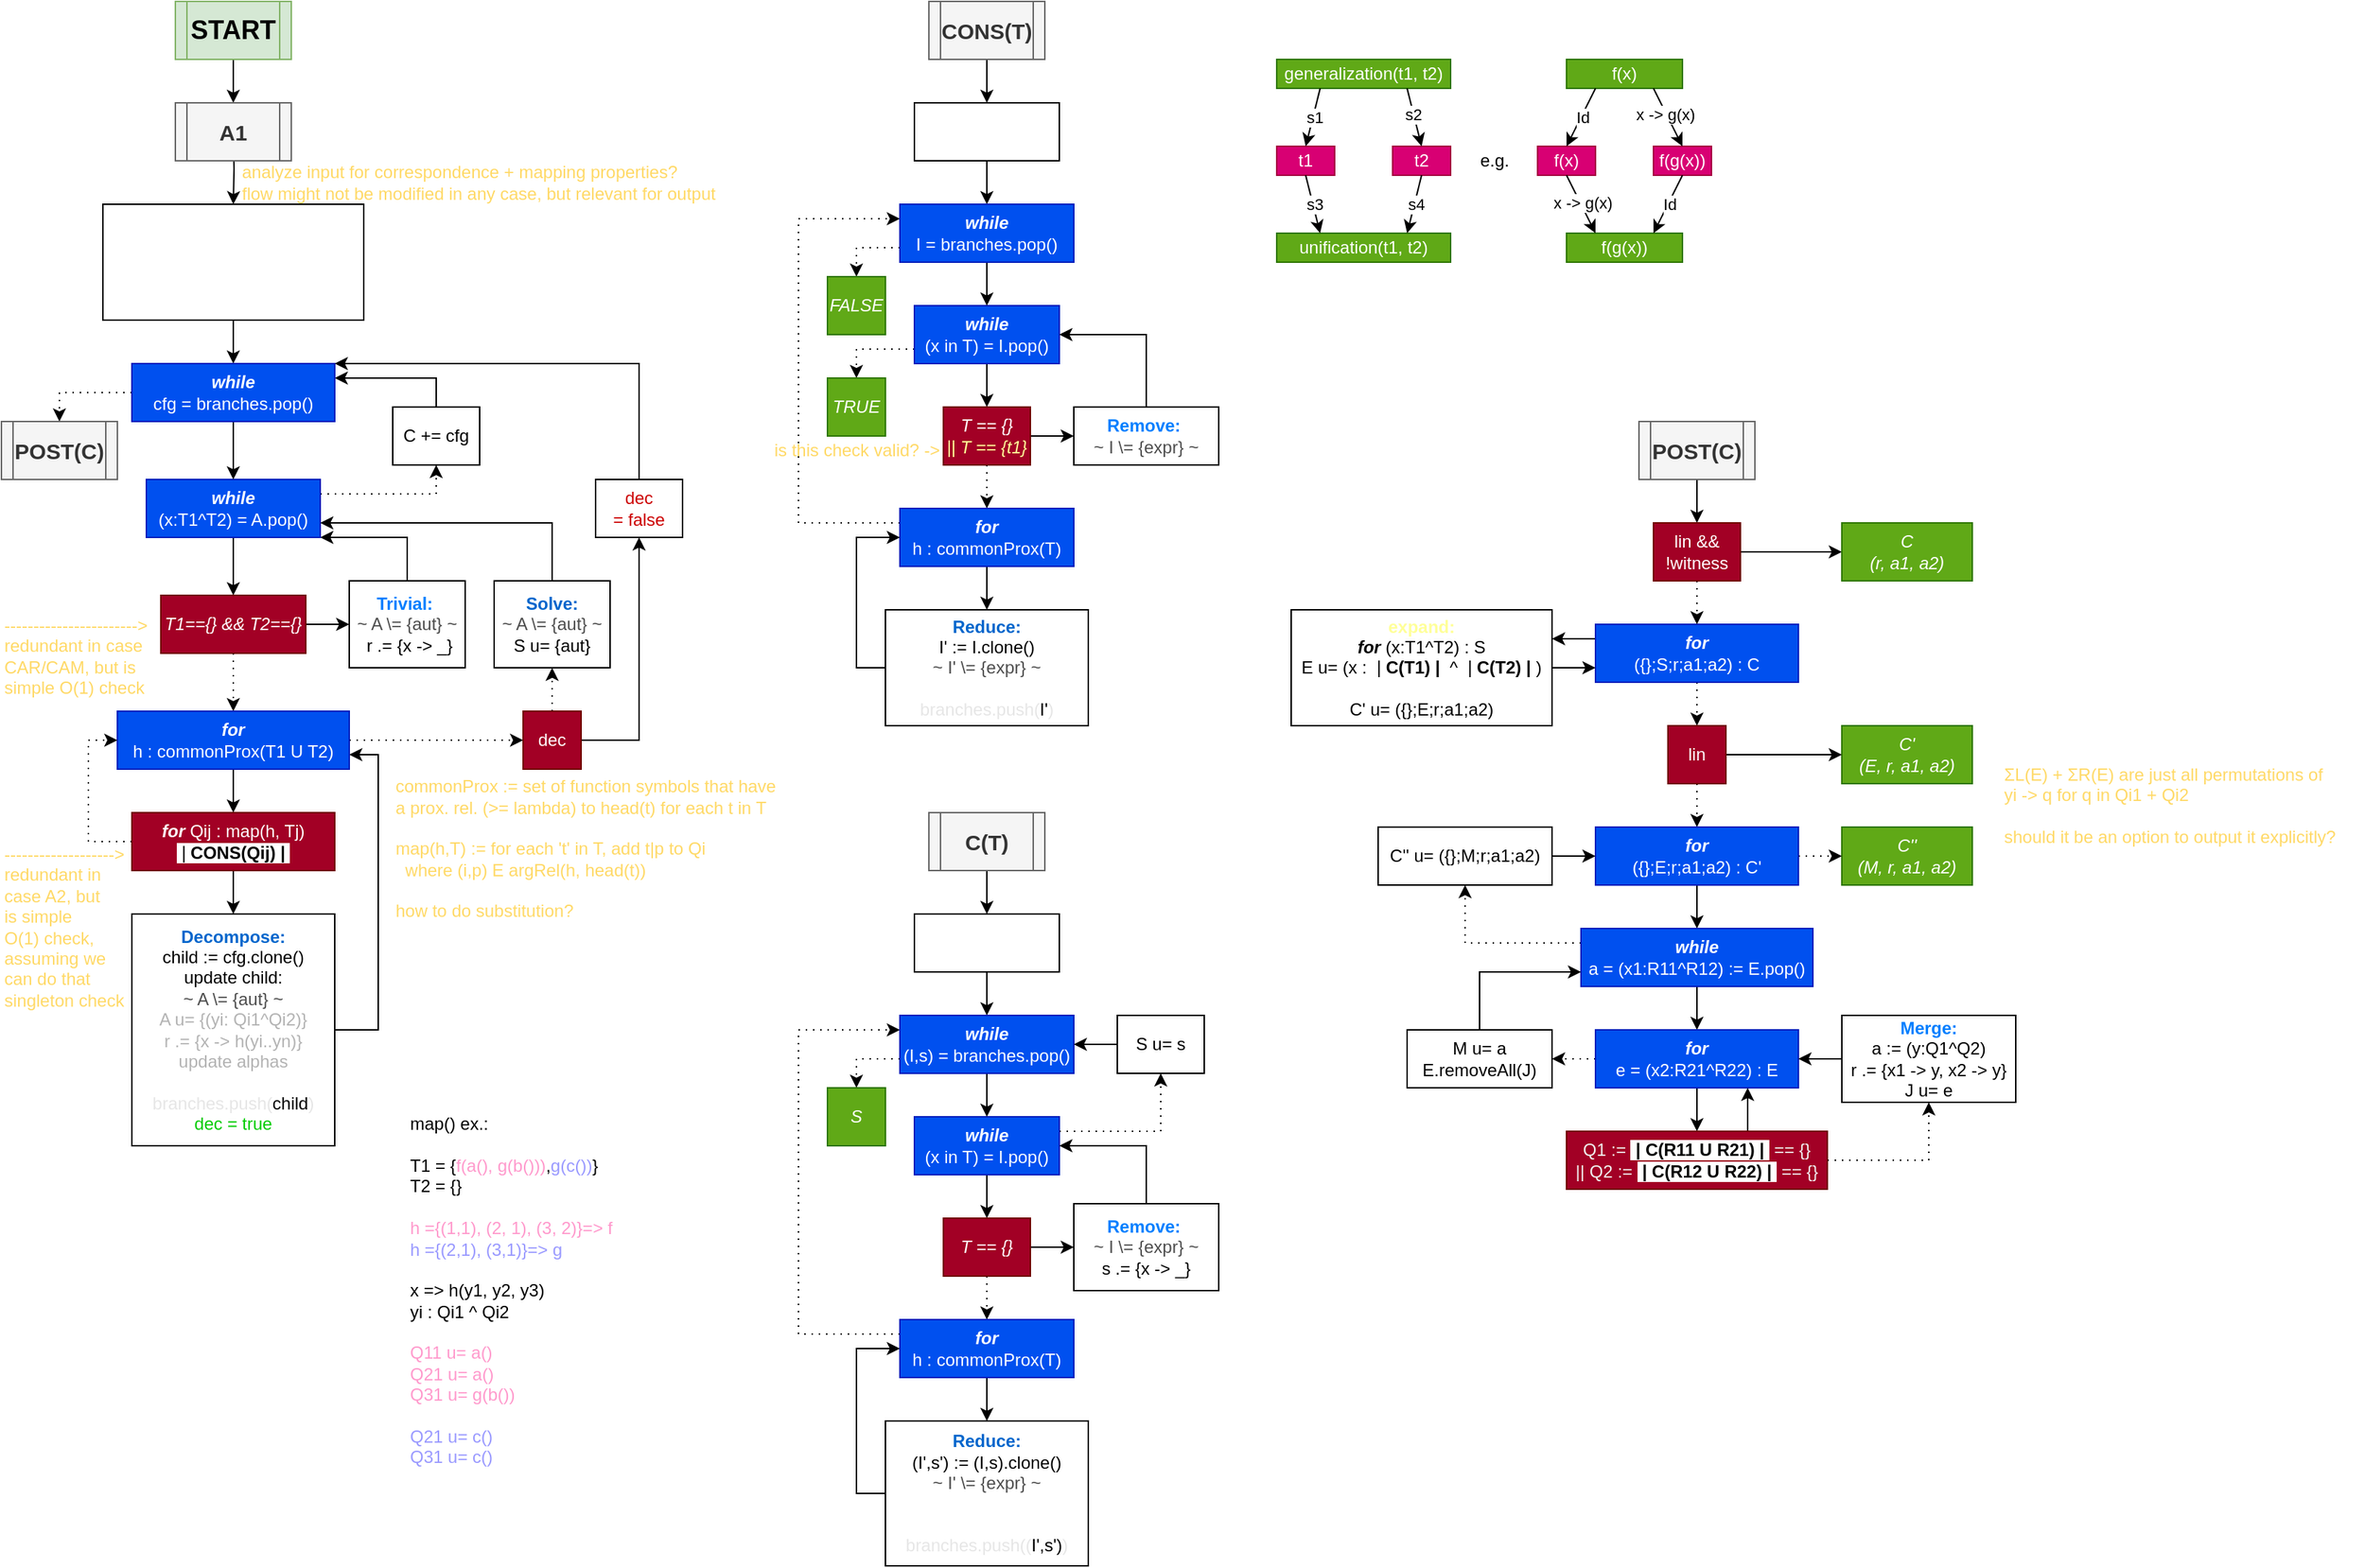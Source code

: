 <mxfile version="24.4.0" type="device">
  <diagram name="Page-1" id="MV5HsdUabSFrRN66-z7L">
    <mxGraphModel dx="1311" dy="868" grid="1" gridSize="10" guides="1" tooltips="1" connect="1" arrows="1" fold="1" page="1" pageScale="1" pageWidth="850" pageHeight="1100" math="0" shadow="0">
      <root>
        <mxCell id="0" />
        <mxCell id="1" parent="0" />
        <mxCell id="2ND7MC_ksWg2ifwJMLWy-13" style="edgeStyle=orthogonalEdgeStyle;rounded=0;orthogonalLoop=1;jettySize=auto;html=1;exitX=0.5;exitY=0;exitDx=0;exitDy=0;entryX=1;entryY=1;entryDx=0;entryDy=0;" parent="1" source="2ND7MC_ksWg2ifwJMLWy-1" target="2ND7MC_ksWg2ifwJMLWy-4" edge="1">
          <mxGeometry relative="1" as="geometry">
            <Array as="points">
              <mxPoint x="280" y="370" />
            </Array>
          </mxGeometry>
        </mxCell>
        <mxCell id="2ND7MC_ksWg2ifwJMLWy-1" value="&lt;div&gt;&lt;font color=&quot;#007fff&quot;&gt;&lt;b&gt;Trivial:&lt;/b&gt;&amp;nbsp;&lt;/font&gt;&lt;/div&gt;&lt;div&gt;&lt;span style=&quot;color: rgb(77, 77, 77);&quot;&gt;~ A \= {aut} ~&lt;/span&gt;&lt;br&gt;&lt;/div&gt;&lt;div&gt;&amp;nbsp;r .= {x -&amp;gt; _}&lt;br&gt;&lt;/div&gt;" style="rounded=0;whiteSpace=wrap;html=1;" parent="1" vertex="1">
          <mxGeometry x="240" y="400" width="80" height="60" as="geometry" />
        </mxCell>
        <mxCell id="YFqGZq6FjnmfQghPlma_-5" style="edgeStyle=orthogonalEdgeStyle;rounded=0;orthogonalLoop=1;jettySize=auto;html=1;exitX=1;exitY=0.5;exitDx=0;exitDy=0;entryX=1;entryY=0.75;entryDx=0;entryDy=0;" parent="1" source="2ND7MC_ksWg2ifwJMLWy-2" target="2ND7MC_ksWg2ifwJMLWy-8" edge="1">
          <mxGeometry relative="1" as="geometry">
            <Array as="points">
              <mxPoint x="260" y="710" />
              <mxPoint x="260" y="520" />
            </Array>
          </mxGeometry>
        </mxCell>
        <mxCell id="2ND7MC_ksWg2ifwJMLWy-2" value="&lt;div&gt;&lt;b&gt;&lt;font color=&quot;#0066cc&quot;&gt;Decompose:&lt;/font&gt;&lt;/b&gt;&lt;/div&gt;&lt;div&gt;child := cfg.clone()&lt;/div&gt;&lt;div&gt;update child:&lt;/div&gt;&lt;div&gt;&lt;font color=&quot;#4d4d4d&quot;&gt;~ A \= {aut} ~&lt;/font&gt;&lt;/div&gt;&lt;div&gt;&lt;font color=&quot;#b3b3b3&quot;&gt;A u= {(yi: Qi1^Qi2)}&lt;/font&gt;&lt;/div&gt;&lt;div&gt;&lt;font color=&quot;#b3b3b3&quot;&gt;r .= {x -&amp;gt; h(yi..yn)}&lt;/font&gt;&lt;/div&gt;&lt;div&gt;&lt;font color=&quot;#b3b3b3&quot;&gt;update alphas&lt;/font&gt;&lt;/div&gt;&lt;div&gt;&lt;font color=&quot;#e6e6e6&quot;&gt;&lt;br&gt;&lt;/font&gt;&lt;/div&gt;&lt;div&gt;&lt;font color=&quot;#e6e6e6&quot;&gt;branches.push(&lt;/font&gt;child&lt;font color=&quot;#e6e6e6&quot;&gt;)&lt;/font&gt;&lt;/div&gt;&lt;div&gt;&lt;font color=&quot;#00cc00&quot;&gt;dec = true&lt;/font&gt;&lt;/div&gt;" style="rounded=0;whiteSpace=wrap;html=1;" parent="1" vertex="1">
          <mxGeometry x="90" y="630" width="140" height="160" as="geometry" />
        </mxCell>
        <mxCell id="2ND7MC_ksWg2ifwJMLWy-11" value="" style="edgeStyle=orthogonalEdgeStyle;rounded=0;orthogonalLoop=1;jettySize=auto;html=1;exitX=0.5;exitY=1;exitDx=0;exitDy=0;entryX=0.5;entryY=0;entryDx=0;entryDy=0;" parent="1" source="2ND7MC_ksWg2ifwJMLWy-4" target="2ND7MC_ksWg2ifwJMLWy-5" edge="1">
          <mxGeometry relative="1" as="geometry">
            <mxPoint as="offset" />
          </mxGeometry>
        </mxCell>
        <mxCell id="2ND7MC_ksWg2ifwJMLWy-49" style="edgeStyle=orthogonalEdgeStyle;rounded=0;orthogonalLoop=1;jettySize=auto;html=1;exitX=1;exitY=0.25;exitDx=0;exitDy=0;entryX=0.5;entryY=1;entryDx=0;entryDy=0;dashed=1;dashPattern=1 4;" parent="1" source="2ND7MC_ksWg2ifwJMLWy-4" target="qYV4E5M03xOuEYzBHJ9l-5" edge="1">
          <mxGeometry relative="1" as="geometry">
            <mxPoint y="370" as="targetPoint" />
            <Array as="points">
              <mxPoint x="300" y="340" />
            </Array>
          </mxGeometry>
        </mxCell>
        <mxCell id="2ND7MC_ksWg2ifwJMLWy-4" value="&lt;div&gt;&lt;b&gt;&lt;i&gt;while&lt;/i&gt;&lt;/b&gt;&lt;/div&gt;&lt;div&gt;(x:T1^T2) = A.pop()&lt;/div&gt;" style="rounded=0;whiteSpace=wrap;html=1;fillColor=#0050ef;strokeColor=#001DBC;fontColor=#ffffff;" parent="1" vertex="1">
          <mxGeometry x="100" y="330" width="120" height="40" as="geometry" />
        </mxCell>
        <mxCell id="2ND7MC_ksWg2ifwJMLWy-6" style="edgeStyle=orthogonalEdgeStyle;rounded=0;orthogonalLoop=1;jettySize=auto;html=1;exitX=1;exitY=0.5;exitDx=0;exitDy=0;entryX=0;entryY=0.5;entryDx=0;entryDy=0;" parent="1" source="2ND7MC_ksWg2ifwJMLWy-5" target="2ND7MC_ksWg2ifwJMLWy-1" edge="1">
          <mxGeometry relative="1" as="geometry" />
        </mxCell>
        <mxCell id="2ND7MC_ksWg2ifwJMLWy-9" style="edgeStyle=orthogonalEdgeStyle;rounded=0;orthogonalLoop=1;jettySize=auto;html=1;exitX=0.5;exitY=1;exitDx=0;exitDy=0;entryX=0.5;entryY=0;entryDx=0;entryDy=0;dashed=1;dashPattern=1 4;strokeWidth=1;" parent="1" source="2ND7MC_ksWg2ifwJMLWy-5" target="2ND7MC_ksWg2ifwJMLWy-8" edge="1">
          <mxGeometry relative="1" as="geometry" />
        </mxCell>
        <mxCell id="2ND7MC_ksWg2ifwJMLWy-5" value="&lt;div&gt;&lt;i style=&quot;background-color: initial;&quot;&gt;T1=={} &amp;amp;&amp;amp; T2=={}&lt;/i&gt;&lt;/div&gt;" style="rounded=0;whiteSpace=wrap;html=1;fillColor=#a20025;strokeColor=#6F0000;fontColor=#ffffff;" parent="1" vertex="1">
          <mxGeometry x="110" y="410" width="100" height="40" as="geometry" />
        </mxCell>
        <mxCell id="qYV4E5M03xOuEYzBHJ9l-33" style="edgeStyle=orthogonalEdgeStyle;rounded=0;orthogonalLoop=1;jettySize=auto;html=1;exitX=1;exitY=0.5;exitDx=0;exitDy=0;entryX=0;entryY=0.5;entryDx=0;entryDy=0;dashed=1;dashPattern=1 4;" parent="1" source="2ND7MC_ksWg2ifwJMLWy-8" target="qYV4E5M03xOuEYzBHJ9l-31" edge="1">
          <mxGeometry relative="1" as="geometry" />
        </mxCell>
        <mxCell id="YFqGZq6FjnmfQghPlma_-1" style="edgeStyle=orthogonalEdgeStyle;rounded=0;orthogonalLoop=1;jettySize=auto;html=1;exitX=0.5;exitY=1;exitDx=0;exitDy=0;entryX=0.5;entryY=0;entryDx=0;entryDy=0;" parent="1" source="2ND7MC_ksWg2ifwJMLWy-8" target="2ND7MC_ksWg2ifwJMLWy-21" edge="1">
          <mxGeometry relative="1" as="geometry" />
        </mxCell>
        <mxCell id="2ND7MC_ksWg2ifwJMLWy-8" value="&lt;div&gt;&lt;b&gt;&lt;i&gt;for&lt;/i&gt;&lt;/b&gt;&lt;/div&gt;&lt;div&gt;h : commonProx(T1 U T2)&lt;/div&gt;" style="rounded=0;whiteSpace=wrap;html=1;fillColor=#0050ef;strokeColor=#001DBC;fontColor=#ffffff;" parent="1" vertex="1">
          <mxGeometry x="80" y="490" width="160" height="40" as="geometry" />
        </mxCell>
        <mxCell id="qYV4E5M03xOuEYzBHJ9l-11" style="edgeStyle=orthogonalEdgeStyle;rounded=0;orthogonalLoop=1;jettySize=auto;html=1;exitX=0.5;exitY=1;exitDx=0;exitDy=0;entryX=0.5;entryY=0;entryDx=0;entryDy=0;" parent="1" source="2ND7MC_ksWg2ifwJMLWy-14" target="qYV4E5M03xOuEYzBHJ9l-9" edge="1">
          <mxGeometry relative="1" as="geometry" />
        </mxCell>
        <mxCell id="2ND7MC_ksWg2ifwJMLWy-14" value="&lt;div&gt;&lt;font color=&quot;#ffffff&quot;&gt;aut :=&amp;nbsp;&lt;span style=&quot;background-color: initial;&quot;&gt;(x: {lhs}^{rhs})&lt;/span&gt;&lt;/font&gt;&lt;/div&gt;&lt;div&gt;&lt;span style=&quot;background-color: initial;&quot;&gt;&lt;font color=&quot;#ffffff&quot;&gt;A := {aut}&lt;/font&gt;&lt;/span&gt;&lt;/div&gt;&lt;div&gt;&lt;font color=&quot;#ffffff&quot;&gt;cfg := (A;S={};r=x;a1=1;a2=1)&lt;/font&gt;&lt;div&gt;&lt;font color=&quot;#ffffff&quot;&gt;branches := {cfg}&lt;/font&gt;&lt;/div&gt;&lt;/div&gt;" style="rounded=0;whiteSpace=wrap;html=1;" parent="1" vertex="1">
          <mxGeometry x="70" y="140" width="180" height="80" as="geometry" />
        </mxCell>
        <mxCell id="qYV4E5M03xOuEYzBHJ9l-32" style="edgeStyle=orthogonalEdgeStyle;rounded=0;orthogonalLoop=1;jettySize=auto;html=1;exitX=0.5;exitY=0;exitDx=0;exitDy=0;entryX=1;entryY=0.75;entryDx=0;entryDy=0;" parent="1" source="2ND7MC_ksWg2ifwJMLWy-16" target="2ND7MC_ksWg2ifwJMLWy-4" edge="1">
          <mxGeometry relative="1" as="geometry">
            <mxPoint x="300" y="370" as="targetPoint" />
            <Array as="points">
              <mxPoint x="380" y="360" />
            </Array>
          </mxGeometry>
        </mxCell>
        <mxCell id="2ND7MC_ksWg2ifwJMLWy-16" value="&lt;div&gt;&lt;font color=&quot;#0066cc&quot;&gt;&lt;b&gt;Solve:&lt;/b&gt;&lt;/font&gt;&lt;/div&gt;&lt;div&gt;&lt;span style=&quot;color: rgb(77, 77, 77);&quot;&gt;~ A \= {aut} ~&lt;/span&gt;&lt;br&gt;S u= {aut}&lt;br&gt;&lt;/div&gt;" style="rounded=0;whiteSpace=wrap;html=1;" parent="1" vertex="1">
          <mxGeometry x="340" y="400" width="80" height="60" as="geometry" />
        </mxCell>
        <mxCell id="2ND7MC_ksWg2ifwJMLWy-18" value="&lt;div align=&quot;left&quot;&gt;&lt;font color=&quot;#ffd966&quot;&gt;&lt;span style=&quot;background-color: initial;&quot;&gt;commonProx := set of function symbols that have&lt;/span&gt;&lt;br&gt;&lt;/font&gt;&lt;/div&gt;&lt;div align=&quot;left&quot;&gt;&lt;font color=&quot;#ffd966&quot;&gt;&lt;span style=&quot;background-color: initial;&quot;&gt;a prox. rel. (&amp;gt;= lambda) to head(t) for each t in T&lt;/span&gt;&lt;/font&gt;&lt;/div&gt;&lt;div align=&quot;left&quot;&gt;&lt;font color=&quot;#ffd966&quot;&gt;&lt;span style=&quot;background-color: initial;&quot;&gt;&lt;br&gt;&lt;/span&gt;&lt;/font&gt;&lt;/div&gt;&lt;div&gt;&lt;span style=&quot;background-color: initial; color: rgb(255, 217, 102);&quot;&gt;map(h,T) := for each &#39;t&#39; in T, add t|p to Qi&lt;/span&gt;&lt;br&gt;&lt;/div&gt;&lt;div&gt;&lt;font color=&quot;#ffd966&quot;&gt;&amp;nbsp; where (i,p) E argRel(h, head(t))&lt;/font&gt;&lt;/div&gt;&lt;div&gt;&lt;font color=&quot;#ffd966&quot;&gt;&lt;br&gt;&lt;/font&gt;&lt;/div&gt;&lt;div&gt;&lt;font color=&quot;#ffd966&quot;&gt;how to do substitution?&lt;/font&gt;&lt;/div&gt;" style="text;html=1;align=left;verticalAlign=middle;resizable=0;points=[];autosize=1;strokeColor=none;fillColor=none;" parent="1" vertex="1">
          <mxGeometry x="270" y="530" width="290" height="110" as="geometry" />
        </mxCell>
        <mxCell id="2ND7MC_ksWg2ifwJMLWy-31" value="" style="edgeStyle=orthogonalEdgeStyle;rounded=0;orthogonalLoop=1;jettySize=auto;html=1;exitX=0.5;exitY=1;exitDx=0;exitDy=0;entryX=0.5;entryY=0;entryDx=0;entryDy=0;" parent="1" source="2ND7MC_ksWg2ifwJMLWy-21" target="2ND7MC_ksWg2ifwJMLWy-2" edge="1">
          <mxGeometry relative="1" as="geometry" />
        </mxCell>
        <mxCell id="YFqGZq6FjnmfQghPlma_-4" style="edgeStyle=orthogonalEdgeStyle;rounded=0;orthogonalLoop=1;jettySize=auto;html=1;exitX=0;exitY=0.5;exitDx=0;exitDy=0;entryX=0;entryY=0.5;entryDx=0;entryDy=0;dashed=1;dashPattern=1 4;" parent="1" source="2ND7MC_ksWg2ifwJMLWy-21" target="2ND7MC_ksWg2ifwJMLWy-8" edge="1">
          <mxGeometry relative="1" as="geometry" />
        </mxCell>
        <mxCell id="2ND7MC_ksWg2ifwJMLWy-21" value="&lt;div&gt;&lt;span style=&quot;background-color: initial;&quot;&gt;&lt;b style=&quot;font-style: italic;&quot;&gt;for&lt;/b&gt; Qij :&lt;/span&gt;&lt;span style=&quot;background-color: initial;&quot;&gt;&amp;nbsp;map(h, Tj)&lt;/span&gt;&lt;br&gt;&lt;/div&gt;&lt;div&gt;&lt;i&gt;&lt;span style=&quot;color: rgb(0, 0, 0); background-color: rgb(255, 255, 255);&quot;&gt;&amp;nbsp;|&amp;nbsp;&lt;/span&gt;&lt;/i&gt;&lt;b style=&quot;&quot;&gt;&lt;font style=&quot;background-color: rgb(255, 255, 255);&quot; color=&quot;#000000&quot;&gt;CONS(Qij) |&amp;nbsp;&lt;/font&gt;&lt;/b&gt;&lt;br&gt;&lt;/div&gt;" style="rounded=0;whiteSpace=wrap;html=1;fillColor=#a20025;strokeColor=#6F0000;fontColor=#ffffff;" parent="1" vertex="1">
          <mxGeometry x="90" y="560" width="140" height="40" as="geometry" />
        </mxCell>
        <mxCell id="qYV4E5M03xOuEYzBHJ9l-13" style="edgeStyle=orthogonalEdgeStyle;rounded=0;orthogonalLoop=1;jettySize=auto;html=1;exitX=0.5;exitY=0;exitDx=0;exitDy=0;entryX=1;entryY=0.25;entryDx=0;entryDy=0;" parent="1" source="qYV4E5M03xOuEYzBHJ9l-5" target="qYV4E5M03xOuEYzBHJ9l-9" edge="1">
          <mxGeometry relative="1" as="geometry">
            <Array as="points">
              <mxPoint x="300" y="260" />
            </Array>
          </mxGeometry>
        </mxCell>
        <mxCell id="qYV4E5M03xOuEYzBHJ9l-5" value="C += cfg" style="rounded=0;whiteSpace=wrap;html=1;" parent="1" vertex="1">
          <mxGeometry x="270" y="280" width="60" height="40" as="geometry" />
        </mxCell>
        <mxCell id="qYV4E5M03xOuEYzBHJ9l-12" style="edgeStyle=orthogonalEdgeStyle;rounded=0;orthogonalLoop=1;jettySize=auto;html=1;exitX=0.5;exitY=1;exitDx=0;exitDy=0;entryX=0.5;entryY=0;entryDx=0;entryDy=0;" parent="1" source="qYV4E5M03xOuEYzBHJ9l-9" target="2ND7MC_ksWg2ifwJMLWy-4" edge="1">
          <mxGeometry relative="1" as="geometry" />
        </mxCell>
        <mxCell id="qYV4E5M03xOuEYzBHJ9l-15" style="edgeStyle=orthogonalEdgeStyle;rounded=0;orthogonalLoop=1;jettySize=auto;html=1;exitX=0;exitY=0.5;exitDx=0;exitDy=0;entryX=0.5;entryY=0;entryDx=0;entryDy=0;dashed=1;dashPattern=1 4;" parent="1" source="qYV4E5M03xOuEYzBHJ9l-9" edge="1">
          <mxGeometry relative="1" as="geometry">
            <mxPoint x="500" y="200" as="sourcePoint" />
            <mxPoint x="40" y="290" as="targetPoint" />
            <Array as="points">
              <mxPoint x="40" y="270" />
            </Array>
          </mxGeometry>
        </mxCell>
        <mxCell id="qYV4E5M03xOuEYzBHJ9l-9" value="&lt;div&gt;&lt;i style=&quot;font-weight: bold;&quot;&gt;while&lt;/i&gt;&lt;/div&gt;&lt;div&gt;cfg = branches.pop()&lt;/div&gt;" style="rounded=0;whiteSpace=wrap;html=1;fillColor=#0050ef;strokeColor=#001DBC;fontColor=#ffffff;" parent="1" vertex="1">
          <mxGeometry x="90" y="250" width="140" height="40" as="geometry" />
        </mxCell>
        <mxCell id="qYV4E5M03xOuEYzBHJ9l-36" style="edgeStyle=orthogonalEdgeStyle;rounded=0;orthogonalLoop=1;jettySize=auto;html=1;exitX=0.5;exitY=0;exitDx=0;exitDy=0;entryX=1;entryY=0;entryDx=0;entryDy=0;" parent="1" source="qYV4E5M03xOuEYzBHJ9l-30" target="qYV4E5M03xOuEYzBHJ9l-9" edge="1">
          <mxGeometry relative="1" as="geometry">
            <mxPoint x="310" y="270" as="targetPoint" />
            <Array as="points">
              <mxPoint x="440" y="250" />
            </Array>
          </mxGeometry>
        </mxCell>
        <mxCell id="qYV4E5M03xOuEYzBHJ9l-30" value="&lt;font color=&quot;#cc0000&quot;&gt;dec&lt;/font&gt;&lt;div&gt;&lt;font color=&quot;#cc0000&quot;&gt;= false&lt;/font&gt;&lt;/div&gt;" style="rounded=0;whiteSpace=wrap;html=1;" parent="1" vertex="1">
          <mxGeometry x="410" y="330" width="60" height="40" as="geometry" />
        </mxCell>
        <mxCell id="qYV4E5M03xOuEYzBHJ9l-34" style="edgeStyle=orthogonalEdgeStyle;rounded=0;orthogonalLoop=1;jettySize=auto;html=1;exitX=0.5;exitY=0;exitDx=0;exitDy=0;entryX=0.5;entryY=1;entryDx=0;entryDy=0;dashed=1;dashPattern=1 4;" parent="1" source="qYV4E5M03xOuEYzBHJ9l-31" target="2ND7MC_ksWg2ifwJMLWy-16" edge="1">
          <mxGeometry relative="1" as="geometry" />
        </mxCell>
        <mxCell id="qYV4E5M03xOuEYzBHJ9l-35" style="edgeStyle=orthogonalEdgeStyle;rounded=0;orthogonalLoop=1;jettySize=auto;html=1;exitX=1;exitY=0.5;exitDx=0;exitDy=0;entryX=0.5;entryY=1;entryDx=0;entryDy=0;" parent="1" source="qYV4E5M03xOuEYzBHJ9l-31" target="qYV4E5M03xOuEYzBHJ9l-30" edge="1">
          <mxGeometry relative="1" as="geometry" />
        </mxCell>
        <mxCell id="qYV4E5M03xOuEYzBHJ9l-31" value="dec" style="rounded=0;whiteSpace=wrap;html=1;fillColor=#a20025;fontColor=#ffffff;strokeColor=#6F0000;" parent="1" vertex="1">
          <mxGeometry x="360" y="490" width="40" height="40" as="geometry" />
        </mxCell>
        <mxCell id="qYV4E5M03xOuEYzBHJ9l-41" style="edgeStyle=orthogonalEdgeStyle;rounded=0;orthogonalLoop=1;jettySize=auto;html=1;exitX=0.5;exitY=1;exitDx=0;exitDy=0;entryX=0.5;entryY=0;entryDx=0;entryDy=0;" parent="1" target="2ND7MC_ksWg2ifwJMLWy-14" edge="1">
          <mxGeometry relative="1" as="geometry">
            <mxPoint x="160" y="90" as="sourcePoint" />
          </mxGeometry>
        </mxCell>
        <mxCell id="nS1F547-piA9_K0EXpSQ-3" style="edgeStyle=orthogonalEdgeStyle;rounded=0;orthogonalLoop=1;jettySize=auto;html=1;exitX=0.5;exitY=1;exitDx=0;exitDy=0;entryX=0.5;entryY=0;entryDx=0;entryDy=0;" parent="1" source="qYV4E5M03xOuEYzBHJ9l-60" target="qYV4E5M03xOuEYzBHJ9l-61" edge="1">
          <mxGeometry relative="1" as="geometry" />
        </mxCell>
        <mxCell id="qYV4E5M03xOuEYzBHJ9l-60" value="&lt;font size=&quot;1&quot; color=&quot;#000000&quot; style=&quot;&quot;&gt;&lt;b style=&quot;font-size: 18px;&quot;&gt;START&lt;/b&gt;&lt;/font&gt;" style="shape=process;whiteSpace=wrap;html=1;backgroundOutline=1;fillColor=#d5e8d4;strokeColor=#82b366;" parent="1" vertex="1">
          <mxGeometry x="120" width="80" height="40" as="geometry" />
        </mxCell>
        <mxCell id="qYV4E5M03xOuEYzBHJ9l-61" value="&lt;font style=&quot;font-size: 15px;&quot;&gt;&lt;b&gt;A1&lt;/b&gt;&lt;/font&gt;" style="shape=process;whiteSpace=wrap;html=1;backgroundOutline=1;fillColor=#f5f5f5;fontColor=#333333;strokeColor=#666666;" parent="1" vertex="1">
          <mxGeometry x="120" y="70" width="80" height="40" as="geometry" />
        </mxCell>
        <mxCell id="qYV4E5M03xOuEYzBHJ9l-62" value="&lt;font style=&quot;font-size: 15px;&quot;&gt;&lt;b&gt;POST(C)&lt;/b&gt;&lt;/font&gt;" style="shape=process;whiteSpace=wrap;html=1;backgroundOutline=1;fillColor=#f5f5f5;fontColor=#333333;strokeColor=#666666;" parent="1" vertex="1">
          <mxGeometry y="290" width="80" height="40" as="geometry" />
        </mxCell>
        <mxCell id="6lFc_eY8YoypXEXzRmWN-25" style="edgeStyle=orthogonalEdgeStyle;rounded=0;orthogonalLoop=1;jettySize=auto;html=1;exitX=0.5;exitY=1;exitDx=0;exitDy=0;entryX=0.5;entryY=0;entryDx=0;entryDy=0;" parent="1" source="qYV4E5M03xOuEYzBHJ9l-63" target="qYV4E5M03xOuEYzBHJ9l-65" edge="1">
          <mxGeometry relative="1" as="geometry" />
        </mxCell>
        <mxCell id="qYV4E5M03xOuEYzBHJ9l-63" value="&lt;font style=&quot;font-size: 15px;&quot;&gt;&lt;b&gt;CONS(T)&lt;/b&gt;&lt;/font&gt;" style="shape=process;whiteSpace=wrap;html=1;backgroundOutline=1;fillColor=#f5f5f5;fontColor=#333333;strokeColor=#666666;" parent="1" vertex="1">
          <mxGeometry x="640" width="80" height="40" as="geometry" />
        </mxCell>
        <mxCell id="hu6mcXlgPlEyBDpV5Ew1-13" style="edgeStyle=orthogonalEdgeStyle;rounded=0;orthogonalLoop=1;jettySize=auto;html=1;exitX=0.5;exitY=1;exitDx=0;exitDy=0;entryX=0.5;entryY=0;entryDx=0;entryDy=0;" parent="1" source="qYV4E5M03xOuEYzBHJ9l-65" target="hu6mcXlgPlEyBDpV5Ew1-9" edge="1">
          <mxGeometry relative="1" as="geometry" />
        </mxCell>
        <mxCell id="qYV4E5M03xOuEYzBHJ9l-65" value="&lt;div&gt;&lt;font color=&quot;#ffffff&quot;&gt;&lt;span style=&quot;background-color: initial;&quot;&gt;I :=&amp;nbsp;&lt;/span&gt;&lt;span style=&quot;background-color: initial;&quot;&gt;{(x in T)}&lt;/span&gt;&lt;/font&gt;&lt;/div&gt;&lt;font color=&quot;#ffffff&quot;&gt;branches := {I}&lt;/font&gt;" style="rounded=0;whiteSpace=wrap;html=1;" parent="1" vertex="1">
          <mxGeometry x="630" y="70" width="100" height="40" as="geometry" />
        </mxCell>
        <mxCell id="qYV4E5M03xOuEYzBHJ9l-70" style="edgeStyle=orthogonalEdgeStyle;rounded=0;orthogonalLoop=1;jettySize=auto;html=1;exitX=0.5;exitY=1;exitDx=0;exitDy=0;entryX=0.5;entryY=0;entryDx=0;entryDy=0;" parent="1" source="qYV4E5M03xOuEYzBHJ9l-66" target="qYV4E5M03xOuEYzBHJ9l-69" edge="1">
          <mxGeometry relative="1" as="geometry" />
        </mxCell>
        <mxCell id="hu6mcXlgPlEyBDpV5Ew1-8" style="edgeStyle=orthogonalEdgeStyle;rounded=0;orthogonalLoop=1;jettySize=auto;html=1;exitX=0;exitY=0.5;exitDx=0;exitDy=0;entryX=0.5;entryY=0;entryDx=0;entryDy=0;dashed=1;dashPattern=1 4;" parent="1" target="hu6mcXlgPlEyBDpV5Ew1-7" edge="1">
          <mxGeometry relative="1" as="geometry">
            <mxPoint x="630" y="240" as="sourcePoint" />
            <Array as="points">
              <mxPoint x="590" y="240" />
            </Array>
          </mxGeometry>
        </mxCell>
        <mxCell id="qYV4E5M03xOuEYzBHJ9l-66" value="&lt;div&gt;&lt;i style=&quot;font-weight: bold;&quot;&gt;while&lt;/i&gt;&lt;/div&gt;&lt;div&gt;(x in T) = I.pop()&lt;/div&gt;" style="rounded=0;whiteSpace=wrap;html=1;fillColor=#0050ef;strokeColor=#001DBC;fontColor=#ffffff;" parent="1" vertex="1">
          <mxGeometry x="630" y="210" width="100" height="40" as="geometry" />
        </mxCell>
        <mxCell id="qYV4E5M03xOuEYzBHJ9l-74" style="edgeStyle=orthogonalEdgeStyle;rounded=0;orthogonalLoop=1;jettySize=auto;html=1;exitX=1;exitY=0.5;exitDx=0;exitDy=0;entryX=0;entryY=0.5;entryDx=0;entryDy=0;" parent="1" source="qYV4E5M03xOuEYzBHJ9l-69" target="qYV4E5M03xOuEYzBHJ9l-73" edge="1">
          <mxGeometry relative="1" as="geometry" />
        </mxCell>
        <mxCell id="qYV4E5M03xOuEYzBHJ9l-82" style="edgeStyle=orthogonalEdgeStyle;rounded=0;orthogonalLoop=1;jettySize=auto;html=1;exitX=0.5;exitY=1;exitDx=0;exitDy=0;entryX=0.5;entryY=0;entryDx=0;entryDy=0;dashed=1;dashPattern=1 4;" parent="1" source="qYV4E5M03xOuEYzBHJ9l-69" target="qYV4E5M03xOuEYzBHJ9l-81" edge="1">
          <mxGeometry relative="1" as="geometry" />
        </mxCell>
        <mxCell id="qYV4E5M03xOuEYzBHJ9l-69" value="&lt;i&gt;T == {}&lt;/i&gt;&lt;div&gt;&lt;i&gt;&lt;font color=&quot;#ffff99&quot;&gt;|| T == {t1}&lt;/font&gt;&lt;/i&gt;&lt;/div&gt;" style="rounded=0;whiteSpace=wrap;html=1;fillColor=#a20025;strokeColor=#6F0000;fontColor=#ffffff;" parent="1" vertex="1">
          <mxGeometry x="650" y="280" width="60" height="40" as="geometry" />
        </mxCell>
        <mxCell id="qYV4E5M03xOuEYzBHJ9l-75" style="edgeStyle=orthogonalEdgeStyle;rounded=0;orthogonalLoop=1;jettySize=auto;html=1;exitX=0.5;exitY=0;exitDx=0;exitDy=0;entryX=1;entryY=0.5;entryDx=0;entryDy=0;" parent="1" source="qYV4E5M03xOuEYzBHJ9l-73" target="qYV4E5M03xOuEYzBHJ9l-66" edge="1">
          <mxGeometry relative="1" as="geometry" />
        </mxCell>
        <mxCell id="qYV4E5M03xOuEYzBHJ9l-73" value="&lt;div&gt;&lt;font color=&quot;#007fff&quot;&gt;&lt;b&gt;Remove:&lt;/b&gt;&amp;nbsp;&lt;/font&gt;&lt;/div&gt;&lt;div&gt;&lt;span style=&quot;color: rgb(77, 77, 77);&quot;&gt;~ I \=&lt;/span&gt;&lt;font color=&quot;#4d4d4d&quot;&gt; {expr} &lt;/font&gt;&lt;span style=&quot;color: rgb(77, 77, 77);&quot;&gt;~&lt;/span&gt;&lt;/div&gt;" style="rounded=0;whiteSpace=wrap;html=1;" parent="1" vertex="1">
          <mxGeometry x="740" y="280" width="100" height="40" as="geometry" />
        </mxCell>
        <mxCell id="hu6mcXlgPlEyBDpV5Ew1-18" style="edgeStyle=orthogonalEdgeStyle;rounded=0;orthogonalLoop=1;jettySize=auto;html=1;exitX=0;exitY=0.25;exitDx=0;exitDy=0;entryX=0;entryY=0.25;entryDx=0;entryDy=0;dashed=1;dashPattern=1 4;" parent="1" source="qYV4E5M03xOuEYzBHJ9l-81" target="hu6mcXlgPlEyBDpV5Ew1-9" edge="1">
          <mxGeometry relative="1" as="geometry">
            <Array as="points">
              <mxPoint x="550" y="360" />
              <mxPoint x="550" y="150" />
            </Array>
          </mxGeometry>
        </mxCell>
        <mxCell id="YFqGZq6FjnmfQghPlma_-6" style="edgeStyle=orthogonalEdgeStyle;rounded=0;orthogonalLoop=1;jettySize=auto;html=1;exitX=0.5;exitY=1;exitDx=0;exitDy=0;entryX=0.5;entryY=0;entryDx=0;entryDy=0;" parent="1" source="qYV4E5M03xOuEYzBHJ9l-81" target="hu6mcXlgPlEyBDpV5Ew1-1" edge="1">
          <mxGeometry relative="1" as="geometry" />
        </mxCell>
        <mxCell id="qYV4E5M03xOuEYzBHJ9l-81" value="&lt;div&gt;&lt;b&gt;&lt;i&gt;for&lt;/i&gt;&lt;/b&gt;&lt;/div&gt;&lt;div&gt;h : commonProx(T)&lt;/div&gt;" style="rounded=0;whiteSpace=wrap;html=1;fillColor=#0050ef;strokeColor=#001DBC;fontColor=#ffffff;" parent="1" vertex="1">
          <mxGeometry x="620" y="350" width="120" height="40" as="geometry" />
        </mxCell>
        <mxCell id="YFqGZq6FjnmfQghPlma_-7" style="edgeStyle=orthogonalEdgeStyle;rounded=0;orthogonalLoop=1;jettySize=auto;html=1;exitX=0;exitY=0.5;exitDx=0;exitDy=0;entryX=0;entryY=0.5;entryDx=0;entryDy=0;" parent="1" source="hu6mcXlgPlEyBDpV5Ew1-1" target="qYV4E5M03xOuEYzBHJ9l-81" edge="1">
          <mxGeometry relative="1" as="geometry" />
        </mxCell>
        <mxCell id="hu6mcXlgPlEyBDpV5Ew1-1" value="&lt;div&gt;&lt;b&gt;&lt;font color=&quot;#0066cc&quot;&gt;Reduce:&lt;/font&gt;&lt;/b&gt;&lt;/div&gt;&lt;div&gt;I&#39; := I.clone()&lt;/div&gt;&lt;div&gt;&lt;span style=&quot;color: rgb(77, 77, 77);&quot;&gt;~ I&#39; \=&lt;/span&gt;&lt;font color=&quot;#4d4d4d&quot;&gt;&amp;nbsp;{expr}&amp;nbsp;&lt;/font&gt;&lt;span style=&quot;color: rgb(77, 77, 77);&quot;&gt;~&lt;/span&gt;&lt;br&gt;&lt;/div&gt;&lt;div&gt;&lt;font color=&quot;#ffffff&quot;&gt;I&#39; u= {(yi in map(h,T))}&lt;/font&gt;&lt;/div&gt;&lt;div&gt;&lt;font color=&quot;#e6e6e6&quot;&gt;branches.push(&lt;/font&gt;I&#39;&lt;font color=&quot;#e6e6e6&quot;&gt;)&lt;/font&gt;&lt;/div&gt;" style="rounded=0;whiteSpace=wrap;html=1;" parent="1" vertex="1">
          <mxGeometry x="610" y="420" width="140" height="80" as="geometry" />
        </mxCell>
        <mxCell id="hu6mcXlgPlEyBDpV5Ew1-7" value="&lt;i&gt;TRUE&lt;/i&gt;" style="rounded=0;whiteSpace=wrap;html=1;fillColor=#60a917;strokeColor=#2D7600;fontColor=#ffffff;" parent="1" vertex="1">
          <mxGeometry x="570" y="260" width="40" height="40" as="geometry" />
        </mxCell>
        <mxCell id="hu6mcXlgPlEyBDpV5Ew1-10" style="edgeStyle=orthogonalEdgeStyle;rounded=0;orthogonalLoop=1;jettySize=auto;html=1;exitX=0.5;exitY=1;exitDx=0;exitDy=0;entryX=0.5;entryY=0;entryDx=0;entryDy=0;" parent="1" source="hu6mcXlgPlEyBDpV5Ew1-9" target="qYV4E5M03xOuEYzBHJ9l-66" edge="1">
          <mxGeometry relative="1" as="geometry" />
        </mxCell>
        <mxCell id="hu6mcXlgPlEyBDpV5Ew1-12" style="edgeStyle=orthogonalEdgeStyle;rounded=0;orthogonalLoop=1;jettySize=auto;html=1;exitX=0;exitY=0.5;exitDx=0;exitDy=0;entryX=0.5;entryY=0;entryDx=0;entryDy=0;dashed=1;dashPattern=1 4;" parent="1" target="hu6mcXlgPlEyBDpV5Ew1-11" edge="1">
          <mxGeometry relative="1" as="geometry">
            <mxPoint x="620" y="170" as="sourcePoint" />
          </mxGeometry>
        </mxCell>
        <mxCell id="hu6mcXlgPlEyBDpV5Ew1-9" value="&lt;div&gt;&lt;i style=&quot;font-weight: bold;&quot;&gt;while&lt;/i&gt;&lt;/div&gt;&lt;div&gt;I = branches.pop()&lt;/div&gt;" style="rounded=0;whiteSpace=wrap;html=1;fillColor=#0050ef;strokeColor=#001DBC;fontColor=#ffffff;" parent="1" vertex="1">
          <mxGeometry x="620" y="140" width="120" height="40" as="geometry" />
        </mxCell>
        <mxCell id="hu6mcXlgPlEyBDpV5Ew1-11" value="&lt;i&gt;FALSE&lt;/i&gt;" style="rounded=0;whiteSpace=wrap;html=1;fillColor=#60a917;strokeColor=#2D7600;fontColor=#ffffff;" parent="1" vertex="1">
          <mxGeometry x="570" y="190" width="40" height="40" as="geometry" />
        </mxCell>
        <mxCell id="qK_y-x9gpYQC0bbl0m_x-9" style="edgeStyle=orthogonalEdgeStyle;rounded=0;orthogonalLoop=1;jettySize=auto;html=1;exitX=0.5;exitY=1;exitDx=0;exitDy=0;entryX=0.5;entryY=0;entryDx=0;entryDy=0;" parent="1" source="hu6mcXlgPlEyBDpV5Ew1-17" target="qK_y-x9gpYQC0bbl0m_x-8" edge="1">
          <mxGeometry relative="1" as="geometry" />
        </mxCell>
        <mxCell id="hu6mcXlgPlEyBDpV5Ew1-17" value="&lt;font style=&quot;font-size: 15px;&quot;&gt;&lt;b&gt;POST(C)&lt;/b&gt;&lt;/font&gt;" style="shape=process;whiteSpace=wrap;html=1;backgroundOutline=1;fillColor=#f5f5f5;fontColor=#333333;strokeColor=#666666;" parent="1" vertex="1">
          <mxGeometry x="1130" y="290" width="80" height="40" as="geometry" />
        </mxCell>
        <mxCell id="qK_y-x9gpYQC0bbl0m_x-4" style="edgeStyle=orthogonalEdgeStyle;rounded=0;orthogonalLoop=1;jettySize=auto;html=1;exitX=0.5;exitY=1;exitDx=0;exitDy=0;entryX=0.5;entryY=0;entryDx=0;entryDy=0;dashed=1;dashPattern=1 4;" parent="1" source="hu6mcXlgPlEyBDpV5Ew1-22" target="Q2FId8yKk_eVO32PVIF4-1" edge="1">
          <mxGeometry relative="1" as="geometry" />
        </mxCell>
        <mxCell id="nS1F547-piA9_K0EXpSQ-44" style="edgeStyle=orthogonalEdgeStyle;rounded=0;orthogonalLoop=1;jettySize=auto;html=1;exitX=0;exitY=0.25;exitDx=0;exitDy=0;entryX=1;entryY=0.25;entryDx=0;entryDy=0;" parent="1" source="hu6mcXlgPlEyBDpV5Ew1-22" target="hu6mcXlgPlEyBDpV5Ew1-24" edge="1">
          <mxGeometry relative="1" as="geometry" />
        </mxCell>
        <mxCell id="hu6mcXlgPlEyBDpV5Ew1-22" value="&lt;div&gt;&lt;b&gt;&lt;i&gt;for&lt;/i&gt;&lt;/b&gt;&lt;/div&gt;&lt;div&gt;({};S;r;a1;a2) : C&lt;/div&gt;" style="rounded=0;whiteSpace=wrap;html=1;fillColor=#0050ef;strokeColor=#001DBC;fontColor=#ffffff;" parent="1" vertex="1">
          <mxGeometry x="1100" y="430" width="140" height="40" as="geometry" />
        </mxCell>
        <mxCell id="nS1F547-piA9_K0EXpSQ-45" style="edgeStyle=orthogonalEdgeStyle;rounded=0;orthogonalLoop=1;jettySize=auto;html=1;exitX=1;exitY=0.5;exitDx=0;exitDy=0;entryX=0;entryY=0.75;entryDx=0;entryDy=0;" parent="1" source="hu6mcXlgPlEyBDpV5Ew1-24" target="hu6mcXlgPlEyBDpV5Ew1-22" edge="1">
          <mxGeometry relative="1" as="geometry" />
        </mxCell>
        <mxCell id="hu6mcXlgPlEyBDpV5Ew1-24" value="&lt;div&gt;&lt;b&gt;&lt;font color=&quot;#ffff99&quot;&gt;expand:&lt;/font&gt;&lt;/b&gt;&lt;/div&gt;&lt;div&gt;&lt;b&gt;&lt;i&gt;for&lt;/i&gt;&lt;/b&gt; (x:T1^T2) : S&lt;/div&gt;E u= (x :&amp;nbsp;&lt;i style=&quot;color: rgb(255, 255, 255);&quot;&gt;&lt;span style=&quot;background-color: rgb(255, 255, 255);&quot;&gt;&lt;font color=&quot;#000000&quot;&gt;&amp;nbsp;|&amp;nbsp;&lt;/font&gt;&lt;/span&gt;&lt;/i&gt;&lt;b style=&quot;color: rgb(255, 255, 255);&quot;&gt;&lt;font style=&quot;background-color: rgb(255, 255, 255);&quot; color=&quot;#000000&quot;&gt;C(T1) |&amp;nbsp;&lt;/font&gt;&lt;/b&gt;&amp;nbsp;^&amp;nbsp;&lt;i style=&quot;color: rgb(255, 255, 255);&quot;&gt;&lt;span style=&quot;background-color: rgb(255, 255, 255);&quot;&gt;&lt;font color=&quot;#000000&quot;&gt;&amp;nbsp;|&amp;nbsp;&lt;/font&gt;&lt;/span&gt;&lt;/i&gt;&lt;b style=&quot;color: rgb(255, 255, 255);&quot;&gt;&lt;font style=&quot;background-color: rgb(255, 255, 255);&quot; color=&quot;#000000&quot;&gt;C(T2) |&amp;nbsp;&lt;/font&gt;&lt;/b&gt;)&lt;div&gt;&lt;br&gt;&lt;/div&gt;&lt;div&gt;C&#39; u= ({};E;r;a1;a2)&lt;br&gt;&lt;/div&gt;" style="rounded=0;whiteSpace=wrap;html=1;" parent="1" vertex="1">
          <mxGeometry x="890" y="420" width="180" height="80" as="geometry" />
        </mxCell>
        <mxCell id="mmXXrQ7j14aXwqI5WGvC-3" style="edgeStyle=orthogonalEdgeStyle;rounded=0;orthogonalLoop=1;jettySize=auto;html=1;exitX=0.5;exitY=1;exitDx=0;exitDy=0;entryX=0.5;entryY=0;entryDx=0;entryDy=0;" parent="1" source="mmXXrQ7j14aXwqI5WGvC-4" target="mmXXrQ7j14aXwqI5WGvC-6" edge="1">
          <mxGeometry relative="1" as="geometry" />
        </mxCell>
        <mxCell id="mmXXrQ7j14aXwqI5WGvC-4" value="&lt;font style=&quot;&quot;&gt;&lt;span style=&quot;font-size: 15px;&quot;&gt;&lt;b&gt;C&lt;/b&gt;&lt;/span&gt;&lt;b style=&quot;font-size: 15px;&quot;&gt;(T)&lt;/b&gt;&lt;/font&gt;" style="shape=process;whiteSpace=wrap;html=1;backgroundOutline=1;fillColor=#f5f5f5;fontColor=#333333;strokeColor=#666666;" parent="1" vertex="1">
          <mxGeometry x="640" y="560" width="80" height="40" as="geometry" />
        </mxCell>
        <mxCell id="mmXXrQ7j14aXwqI5WGvC-5" style="edgeStyle=orthogonalEdgeStyle;rounded=0;orthogonalLoop=1;jettySize=auto;html=1;exitX=0.5;exitY=1;exitDx=0;exitDy=0;entryX=0.5;entryY=0;entryDx=0;entryDy=0;" parent="1" source="mmXXrQ7j14aXwqI5WGvC-6" target="mmXXrQ7j14aXwqI5WGvC-26" edge="1">
          <mxGeometry relative="1" as="geometry" />
        </mxCell>
        <mxCell id="mmXXrQ7j14aXwqI5WGvC-6" value="&lt;div&gt;&lt;font color=&quot;#ffffff&quot;&gt;&lt;span style=&quot;background-color: initial;&quot;&gt;I :=&amp;nbsp;&lt;/span&gt;&lt;span style=&quot;background-color: initial;&quot;&gt;{(x in T)}&lt;/span&gt;&lt;/font&gt;&lt;/div&gt;&lt;font color=&quot;#ffffff&quot;&gt;branches := {(I,x)}&lt;/font&gt;" style="rounded=0;whiteSpace=wrap;html=1;" parent="1" vertex="1">
          <mxGeometry x="630" y="630" width="100" height="40" as="geometry" />
        </mxCell>
        <mxCell id="mmXXrQ7j14aXwqI5WGvC-7" style="edgeStyle=orthogonalEdgeStyle;rounded=0;orthogonalLoop=1;jettySize=auto;html=1;exitX=0.5;exitY=1;exitDx=0;exitDy=0;entryX=0.5;entryY=0;entryDx=0;entryDy=0;" parent="1" source="mmXXrQ7j14aXwqI5WGvC-9" target="mmXXrQ7j14aXwqI5WGvC-12" edge="1">
          <mxGeometry relative="1" as="geometry" />
        </mxCell>
        <mxCell id="mmXXrQ7j14aXwqI5WGvC-31" style="edgeStyle=orthogonalEdgeStyle;rounded=0;orthogonalLoop=1;jettySize=auto;html=1;exitX=1;exitY=0.25;exitDx=0;exitDy=0;entryX=0.5;entryY=1;entryDx=0;entryDy=0;dashed=1;dashPattern=1 4;" parent="1" source="mmXXrQ7j14aXwqI5WGvC-9" target="mmXXrQ7j14aXwqI5WGvC-30" edge="1">
          <mxGeometry relative="1" as="geometry" />
        </mxCell>
        <mxCell id="mmXXrQ7j14aXwqI5WGvC-9" value="&lt;div&gt;&lt;i style=&quot;font-weight: bold;&quot;&gt;while&lt;/i&gt;&lt;/div&gt;&lt;div&gt;(x in T) = I.pop()&lt;/div&gt;" style="rounded=0;whiteSpace=wrap;html=1;fillColor=#0050ef;strokeColor=#001DBC;fontColor=#ffffff;" parent="1" vertex="1">
          <mxGeometry x="630" y="770" width="100" height="40" as="geometry" />
        </mxCell>
        <mxCell id="mmXXrQ7j14aXwqI5WGvC-10" style="edgeStyle=orthogonalEdgeStyle;rounded=0;orthogonalLoop=1;jettySize=auto;html=1;exitX=1;exitY=0.5;exitDx=0;exitDy=0;entryX=0;entryY=0.5;entryDx=0;entryDy=0;" parent="1" source="mmXXrQ7j14aXwqI5WGvC-12" target="mmXXrQ7j14aXwqI5WGvC-14" edge="1">
          <mxGeometry relative="1" as="geometry" />
        </mxCell>
        <mxCell id="mmXXrQ7j14aXwqI5WGvC-11" style="edgeStyle=orthogonalEdgeStyle;rounded=0;orthogonalLoop=1;jettySize=auto;html=1;exitX=0.5;exitY=1;exitDx=0;exitDy=0;entryX=0.5;entryY=0;entryDx=0;entryDy=0;dashed=1;dashPattern=1 4;" parent="1" source="mmXXrQ7j14aXwqI5WGvC-12" target="mmXXrQ7j14aXwqI5WGvC-17" edge="1">
          <mxGeometry relative="1" as="geometry" />
        </mxCell>
        <mxCell id="mmXXrQ7j14aXwqI5WGvC-12" value="&lt;i&gt;T == {}&lt;/i&gt;" style="rounded=0;whiteSpace=wrap;html=1;fillColor=#a20025;strokeColor=#6F0000;fontColor=#ffffff;" parent="1" vertex="1">
          <mxGeometry x="650" y="840" width="60" height="40" as="geometry" />
        </mxCell>
        <mxCell id="mmXXrQ7j14aXwqI5WGvC-13" style="edgeStyle=orthogonalEdgeStyle;rounded=0;orthogonalLoop=1;jettySize=auto;html=1;exitX=0.5;exitY=0;exitDx=0;exitDy=0;entryX=1;entryY=0.5;entryDx=0;entryDy=0;" parent="1" source="mmXXrQ7j14aXwqI5WGvC-14" target="mmXXrQ7j14aXwqI5WGvC-9" edge="1">
          <mxGeometry relative="1" as="geometry" />
        </mxCell>
        <mxCell id="mmXXrQ7j14aXwqI5WGvC-14" value="&lt;div&gt;&lt;font color=&quot;#007fff&quot;&gt;&lt;b&gt;Remove:&lt;/b&gt;&amp;nbsp;&lt;/font&gt;&lt;/div&gt;&lt;div&gt;&lt;span style=&quot;color: rgb(77, 77, 77);&quot;&gt;~ I \=&lt;/span&gt;&lt;font color=&quot;#4d4d4d&quot;&gt; {expr} &lt;/font&gt;&lt;span style=&quot;color: rgb(77, 77, 77);&quot;&gt;~&lt;/span&gt;&lt;/div&gt;&lt;div&gt;s .= {x -&amp;gt; _}&lt;span style=&quot;color: rgb(77, 77, 77);&quot;&gt;&lt;br&gt;&lt;/span&gt;&lt;/div&gt;" style="rounded=0;whiteSpace=wrap;html=1;" parent="1" vertex="1">
          <mxGeometry x="740" y="830" width="100" height="60" as="geometry" />
        </mxCell>
        <mxCell id="mmXXrQ7j14aXwqI5WGvC-16" style="edgeStyle=orthogonalEdgeStyle;rounded=0;orthogonalLoop=1;jettySize=auto;html=1;exitX=0;exitY=0.25;exitDx=0;exitDy=0;entryX=0;entryY=0.25;entryDx=0;entryDy=0;dashed=1;dashPattern=1 4;" parent="1" source="mmXXrQ7j14aXwqI5WGvC-17" target="mmXXrQ7j14aXwqI5WGvC-26" edge="1">
          <mxGeometry relative="1" as="geometry">
            <Array as="points">
              <mxPoint x="550" y="920" />
              <mxPoint x="550" y="710" />
            </Array>
          </mxGeometry>
        </mxCell>
        <mxCell id="YFqGZq6FjnmfQghPlma_-8" style="edgeStyle=orthogonalEdgeStyle;rounded=0;orthogonalLoop=1;jettySize=auto;html=1;exitX=0.5;exitY=1;exitDx=0;exitDy=0;entryX=0.5;entryY=0;entryDx=0;entryDy=0;" parent="1" source="mmXXrQ7j14aXwqI5WGvC-17" target="mmXXrQ7j14aXwqI5WGvC-22" edge="1">
          <mxGeometry relative="1" as="geometry" />
        </mxCell>
        <mxCell id="mmXXrQ7j14aXwqI5WGvC-17" value="&lt;div&gt;&lt;b&gt;&lt;i&gt;for&lt;/i&gt;&lt;/b&gt;&lt;/div&gt;&lt;div&gt;h : commonProx(T)&lt;/div&gt;" style="rounded=0;whiteSpace=wrap;html=1;fillColor=#0050ef;strokeColor=#001DBC;fontColor=#ffffff;" parent="1" vertex="1">
          <mxGeometry x="620" y="910" width="120" height="40" as="geometry" />
        </mxCell>
        <mxCell id="YFqGZq6FjnmfQghPlma_-9" style="edgeStyle=orthogonalEdgeStyle;rounded=0;orthogonalLoop=1;jettySize=auto;html=1;exitX=0;exitY=0.5;exitDx=0;exitDy=0;entryX=0;entryY=0.5;entryDx=0;entryDy=0;" parent="1" source="mmXXrQ7j14aXwqI5WGvC-22" target="mmXXrQ7j14aXwqI5WGvC-17" edge="1">
          <mxGeometry relative="1" as="geometry" />
        </mxCell>
        <mxCell id="mmXXrQ7j14aXwqI5WGvC-22" value="&lt;div&gt;&lt;b&gt;&lt;font color=&quot;#0066cc&quot;&gt;Reduce:&lt;/font&gt;&lt;/b&gt;&lt;/div&gt;&lt;div&gt;(I&#39;,s&#39;) := (I,s).clone()&lt;/div&gt;&lt;div&gt;&lt;span style=&quot;color: rgb(77, 77, 77);&quot;&gt;~ I&#39; \=&lt;/span&gt;&lt;font color=&quot;#4d4d4d&quot;&gt;&amp;nbsp;{expr}&amp;nbsp;&lt;/font&gt;&lt;span style=&quot;color: rgb(77, 77, 77);&quot;&gt;~&lt;/span&gt;&lt;br&gt;&lt;/div&gt;&lt;div&gt;&lt;font color=&quot;#ffffff&quot;&gt;I&#39; u= {(yi in map(h,T))}&lt;/font&gt;&lt;/div&gt;&lt;div&gt;&lt;font color=&quot;#ffffff&quot;&gt;s&#39; .= {x -&amp;gt; h(yi..yn)}&lt;/font&gt;&lt;/div&gt;&lt;div&gt;&lt;font color=&quot;#e6e6e6&quot;&gt;branches.push((&lt;/font&gt;I&#39;,s&#39;)&lt;font color=&quot;#e6e6e6&quot;&gt;)&lt;/font&gt;&lt;/div&gt;" style="rounded=0;whiteSpace=wrap;html=1;" parent="1" vertex="1">
          <mxGeometry x="610" y="980" width="140" height="100" as="geometry" />
        </mxCell>
        <mxCell id="mmXXrQ7j14aXwqI5WGvC-24" style="edgeStyle=orthogonalEdgeStyle;rounded=0;orthogonalLoop=1;jettySize=auto;html=1;exitX=0.5;exitY=1;exitDx=0;exitDy=0;entryX=0.5;entryY=0;entryDx=0;entryDy=0;" parent="1" source="mmXXrQ7j14aXwqI5WGvC-26" target="mmXXrQ7j14aXwqI5WGvC-9" edge="1">
          <mxGeometry relative="1" as="geometry" />
        </mxCell>
        <mxCell id="mmXXrQ7j14aXwqI5WGvC-25" style="edgeStyle=orthogonalEdgeStyle;rounded=0;orthogonalLoop=1;jettySize=auto;html=1;exitX=0;exitY=0.5;exitDx=0;exitDy=0;entryX=0.5;entryY=0;entryDx=0;entryDy=0;dashed=1;dashPattern=1 4;" parent="1" target="mmXXrQ7j14aXwqI5WGvC-27" edge="1">
          <mxGeometry relative="1" as="geometry">
            <mxPoint x="620" y="730" as="sourcePoint" />
          </mxGeometry>
        </mxCell>
        <mxCell id="mmXXrQ7j14aXwqI5WGvC-26" value="&lt;div&gt;&lt;i style=&quot;font-weight: bold;&quot;&gt;while&lt;/i&gt;&lt;/div&gt;&lt;div&gt;(I,s) = branches.pop()&lt;/div&gt;" style="rounded=0;whiteSpace=wrap;html=1;fillColor=#0050ef;strokeColor=#001DBC;fontColor=#ffffff;" parent="1" vertex="1">
          <mxGeometry x="620" y="700" width="120" height="40" as="geometry" />
        </mxCell>
        <mxCell id="mmXXrQ7j14aXwqI5WGvC-27" value="&lt;i&gt;S&lt;/i&gt;" style="rounded=0;whiteSpace=wrap;html=1;fillColor=#60a917;strokeColor=#2D7600;fontColor=#ffffff;" parent="1" vertex="1">
          <mxGeometry x="570" y="750" width="40" height="40" as="geometry" />
        </mxCell>
        <mxCell id="mmXXrQ7j14aXwqI5WGvC-32" style="edgeStyle=orthogonalEdgeStyle;rounded=0;orthogonalLoop=1;jettySize=auto;html=1;exitX=0;exitY=0.5;exitDx=0;exitDy=0;entryX=1;entryY=0.5;entryDx=0;entryDy=0;" parent="1" source="mmXXrQ7j14aXwqI5WGvC-30" target="mmXXrQ7j14aXwqI5WGvC-26" edge="1">
          <mxGeometry relative="1" as="geometry" />
        </mxCell>
        <mxCell id="mmXXrQ7j14aXwqI5WGvC-30" value="S u= s" style="rounded=0;whiteSpace=wrap;html=1;" parent="1" vertex="1">
          <mxGeometry x="770" y="700" width="60" height="40" as="geometry" />
        </mxCell>
        <mxCell id="6lFc_eY8YoypXEXzRmWN-1" value="&lt;i&gt;C&#39;&lt;/i&gt;&lt;div&gt;&lt;i&gt;(E,&amp;nbsp;&lt;/i&gt;&lt;i style=&quot;background-color: initial;&quot;&gt;r, a1, a2&lt;/i&gt;&lt;i style=&quot;background-color: initial;&quot;&gt;)&lt;/i&gt;&lt;/div&gt;" style="rounded=0;whiteSpace=wrap;html=1;fillColor=#60a917;strokeColor=#2D7600;fontColor=#ffffff;" parent="1" vertex="1">
          <mxGeometry x="1270" y="500" width="90" height="40" as="geometry" />
        </mxCell>
        <mxCell id="6lFc_eY8YoypXEXzRmWN-22" value="&lt;i&gt;C&#39;&#39;&lt;/i&gt;&lt;div&gt;&lt;i&gt;(M,&amp;nbsp;&lt;/i&gt;&lt;i style=&quot;background-color: initial;&quot;&gt;r, a1, a2&lt;/i&gt;&lt;i style=&quot;background-color: initial;&quot;&gt;)&lt;/i&gt;&lt;/div&gt;" style="rounded=0;whiteSpace=wrap;html=1;fillColor=#60a917;strokeColor=#2D7600;fontColor=#ffffff;" parent="1" vertex="1">
          <mxGeometry x="1270" y="570" width="90" height="40" as="geometry" />
        </mxCell>
        <mxCell id="6lFc_eY8YoypXEXzRmWN-24" value="&lt;div&gt;&lt;span style=&quot;color: rgb(255, 217, 102);&quot;&gt;-----------------------&amp;gt;&lt;/span&gt;&lt;font color=&quot;#ffd966&quot;&gt;&lt;br&gt;&lt;/font&gt;&lt;/div&gt;&lt;font color=&quot;#ffd966&quot;&gt;redundant&amp;nbsp;&lt;/font&gt;&lt;span style=&quot;color: rgb(255, 217, 102); background-color: initial;&quot;&gt;in case&lt;/span&gt;&lt;div&gt;&lt;span style=&quot;color: rgb(255, 217, 102); background-color: initial;&quot;&gt;CAR/CAM,&amp;nbsp;&lt;/span&gt;&lt;font style=&quot;background-color: initial;&quot; color=&quot;#ffd966&quot;&gt;but is&lt;/font&gt;&lt;/div&gt;&lt;div&gt;&lt;span style=&quot;background-color: initial; color: rgb(255, 217, 102);&quot;&gt;simple&amp;nbsp;&lt;/span&gt;&lt;span style=&quot;background-color: initial; color: rgb(255, 217, 102);&quot;&gt;O(1) check&lt;/span&gt;&lt;/div&gt;" style="text;html=1;align=left;verticalAlign=middle;resizable=0;points=[];autosize=1;strokeColor=none;fillColor=none;" parent="1" vertex="1">
          <mxGeometry y="417" width="120" height="70" as="geometry" />
        </mxCell>
        <mxCell id="6lFc_eY8YoypXEXzRmWN-26" value="&lt;font color=&quot;#ffd966&quot;&gt;is this check valid? -&amp;gt;&lt;/font&gt;" style="text;html=1;align=center;verticalAlign=middle;resizable=0;points=[];autosize=1;strokeColor=none;fillColor=none;" parent="1" vertex="1">
          <mxGeometry x="520" y="295" width="140" height="30" as="geometry" />
        </mxCell>
        <mxCell id="6lFc_eY8YoypXEXzRmWN-27" value="&lt;div&gt;&lt;font color=&quot;#ffd966&quot;&gt;-------------------&amp;gt;&lt;/font&gt;&lt;/div&gt;&lt;div&gt;&lt;font color=&quot;#ffd966&quot;&gt;redundant in&lt;/font&gt;&lt;/div&gt;&lt;div&gt;&lt;font color=&quot;#ffd966&quot;&gt;case A2, but&lt;/font&gt;&lt;/div&gt;&lt;div&gt;&lt;font color=&quot;#ffd966&quot;&gt;is simple&lt;/font&gt;&lt;/div&gt;&lt;div&gt;&lt;font color=&quot;#ffd966&quot;&gt;O(1) check,&lt;/font&gt;&lt;/div&gt;&lt;div&gt;&lt;font color=&quot;#ffd966&quot;&gt;assuming&lt;/font&gt;&lt;span style=&quot;color: rgb(255, 217, 102); background-color: initial;&quot;&gt;&amp;nbsp;we&lt;/span&gt;&lt;/div&gt;&lt;div&gt;&lt;font color=&quot;#ffd966&quot;&gt;can do that&lt;/font&gt;&lt;/div&gt;&lt;div&gt;&lt;font color=&quot;#ffd966&quot;&gt;singleton check&lt;/font&gt;&lt;/div&gt;" style="text;html=1;align=left;verticalAlign=middle;resizable=0;points=[];autosize=1;strokeColor=none;fillColor=none;" parent="1" vertex="1">
          <mxGeometry y="574" width="110" height="130" as="geometry" />
        </mxCell>
        <mxCell id="Q2FId8yKk_eVO32PVIF4-4" style="edgeStyle=orthogonalEdgeStyle;rounded=0;orthogonalLoop=1;jettySize=auto;html=1;exitX=1;exitY=0.5;exitDx=0;exitDy=0;" parent="1" source="Q2FId8yKk_eVO32PVIF4-1" target="6lFc_eY8YoypXEXzRmWN-1" edge="1">
          <mxGeometry relative="1" as="geometry" />
        </mxCell>
        <mxCell id="qK_y-x9gpYQC0bbl0m_x-7" style="edgeStyle=orthogonalEdgeStyle;rounded=0;orthogonalLoop=1;jettySize=auto;html=1;exitX=0.5;exitY=1;exitDx=0;exitDy=0;entryX=0.5;entryY=0;entryDx=0;entryDy=0;dashed=1;dashPattern=1 4;" parent="1" source="Q2FId8yKk_eVO32PVIF4-1" target="qK_y-x9gpYQC0bbl0m_x-5" edge="1">
          <mxGeometry relative="1" as="geometry" />
        </mxCell>
        <mxCell id="Q2FId8yKk_eVO32PVIF4-1" value="lin" style="rounded=0;whiteSpace=wrap;html=1;fillColor=#a20025;fontColor=#ffffff;strokeColor=#6F0000;" parent="1" vertex="1">
          <mxGeometry x="1150" y="500" width="40" height="40" as="geometry" />
        </mxCell>
        <mxCell id="ooxw4HNNvHnsEk4AAlQA-3" value="&lt;div&gt;&lt;span style=&quot;color: rgb(255, 217, 102); background-color: initial;&quot;&gt;ΣL(E) + ΣR(E) are just all permutations&amp;nbsp;&lt;/span&gt;&lt;span style=&quot;color: rgb(255, 217, 102); background-color: initial;&quot;&gt;of&lt;/span&gt;&lt;br&gt;&lt;/div&gt;&lt;div&gt;&lt;span style=&quot;background-color: initial;&quot;&gt;&lt;font color=&quot;#ffd966&quot;&gt;yi -&amp;gt; q for q in Qi1 + Qi2&lt;/font&gt;&lt;/span&gt;&lt;/div&gt;&lt;div&gt;&lt;font color=&quot;#ffd966&quot;&gt;&lt;br&gt;&lt;/font&gt;&lt;div&gt;&lt;div&gt;&lt;div&gt;&lt;font color=&quot;#ffd966&quot;&gt;should it be an option to output it explicitly?&lt;/font&gt;&lt;/div&gt;&lt;/div&gt;&lt;/div&gt;&lt;/div&gt;" style="text;html=1;align=left;verticalAlign=middle;resizable=0;points=[];autosize=1;strokeColor=none;fillColor=none;" parent="1" vertex="1">
          <mxGeometry x="1380" y="520" width="250" height="70" as="geometry" />
        </mxCell>
        <mxCell id="Q2FId8yKk_eVO32PVIF4-5" value="&lt;font color=&quot;#ffd966&quot;&gt;analyze input for correspondence + mapping properties?&lt;/font&gt;&lt;div&gt;&lt;font color=&quot;#ffd966&quot;&gt;flow might not be modified in any case, but relevant for output&lt;/font&gt;&lt;/div&gt;" style="text;html=1;align=left;verticalAlign=middle;resizable=0;points=[];autosize=1;strokeColor=none;fillColor=none;" parent="1" vertex="1">
          <mxGeometry x="164" y="105" width="350" height="40" as="geometry" />
        </mxCell>
        <mxCell id="qK_y-x9gpYQC0bbl0m_x-22" style="edgeStyle=orthogonalEdgeStyle;rounded=0;orthogonalLoop=1;jettySize=auto;html=1;exitX=1;exitY=0.5;exitDx=0;exitDy=0;entryX=0;entryY=0.5;entryDx=0;entryDy=0;dashed=1;dashPattern=1 4;" parent="1" source="qK_y-x9gpYQC0bbl0m_x-5" target="6lFc_eY8YoypXEXzRmWN-22" edge="1">
          <mxGeometry relative="1" as="geometry" />
        </mxCell>
        <mxCell id="nS1F547-piA9_K0EXpSQ-33" style="edgeStyle=orthogonalEdgeStyle;rounded=0;orthogonalLoop=1;jettySize=auto;html=1;exitX=0.5;exitY=1;exitDx=0;exitDy=0;entryX=0.5;entryY=0;entryDx=0;entryDy=0;" parent="1" source="qK_y-x9gpYQC0bbl0m_x-5" target="nS1F547-piA9_K0EXpSQ-9" edge="1">
          <mxGeometry relative="1" as="geometry" />
        </mxCell>
        <mxCell id="qK_y-x9gpYQC0bbl0m_x-5" value="&lt;div&gt;&lt;b&gt;&lt;i&gt;for&lt;/i&gt;&lt;/b&gt;&lt;/div&gt;&lt;div&gt;({};E;r;a1;a2) : C&#39;&lt;/div&gt;" style="rounded=0;whiteSpace=wrap;html=1;fillColor=#0050ef;strokeColor=#001DBC;fontColor=#ffffff;" parent="1" vertex="1">
          <mxGeometry x="1100" y="570" width="140" height="40" as="geometry" />
        </mxCell>
        <mxCell id="qK_y-x9gpYQC0bbl0m_x-10" style="edgeStyle=orthogonalEdgeStyle;rounded=0;orthogonalLoop=1;jettySize=auto;html=1;exitX=0.5;exitY=1;exitDx=0;exitDy=0;entryX=0.5;entryY=0;entryDx=0;entryDy=0;dashed=1;dashPattern=1 4;" parent="1" source="qK_y-x9gpYQC0bbl0m_x-8" target="hu6mcXlgPlEyBDpV5Ew1-22" edge="1">
          <mxGeometry relative="1" as="geometry" />
        </mxCell>
        <mxCell id="qK_y-x9gpYQC0bbl0m_x-12" style="edgeStyle=orthogonalEdgeStyle;rounded=0;orthogonalLoop=1;jettySize=auto;html=1;exitX=1;exitY=0.5;exitDx=0;exitDy=0;entryX=0;entryY=0.5;entryDx=0;entryDy=0;" parent="1" source="qK_y-x9gpYQC0bbl0m_x-8" target="qK_y-x9gpYQC0bbl0m_x-11" edge="1">
          <mxGeometry relative="1" as="geometry" />
        </mxCell>
        <mxCell id="qK_y-x9gpYQC0bbl0m_x-8" value="&lt;div&gt;lin &amp;amp;&amp;amp;&lt;/div&gt;!witness" style="rounded=0;whiteSpace=wrap;html=1;fillColor=#a20025;fontColor=#ffffff;strokeColor=#6F0000;" parent="1" vertex="1">
          <mxGeometry x="1140" y="360" width="60" height="40" as="geometry" />
        </mxCell>
        <mxCell id="qK_y-x9gpYQC0bbl0m_x-11" value="&lt;div&gt;&lt;i&gt;C&lt;/i&gt;&lt;/div&gt;&lt;div&gt;&lt;i&gt;(r, a1, a2)&lt;/i&gt;&lt;/div&gt;" style="rounded=0;whiteSpace=wrap;html=1;fillColor=#60a917;strokeColor=#2D7600;fontColor=#ffffff;" parent="1" vertex="1">
          <mxGeometry x="1270" y="360" width="90" height="40" as="geometry" />
        </mxCell>
        <mxCell id="qK_y-x9gpYQC0bbl0m_x-31" style="edgeStyle=orthogonalEdgeStyle;rounded=0;orthogonalLoop=1;jettySize=auto;html=1;exitX=1;exitY=0.5;exitDx=0;exitDy=0;entryX=0;entryY=0.5;entryDx=0;entryDy=0;" parent="1" source="qK_y-x9gpYQC0bbl0m_x-30" target="qK_y-x9gpYQC0bbl0m_x-5" edge="1">
          <mxGeometry relative="1" as="geometry" />
        </mxCell>
        <mxCell id="qK_y-x9gpYQC0bbl0m_x-30" value="C&#39;&#39; u=&amp;nbsp;&lt;span style=&quot;background-color: initial;&quot;&gt;({};M;r;a1;a2)&lt;/span&gt;" style="rounded=0;whiteSpace=wrap;html=1;" parent="1" vertex="1">
          <mxGeometry x="950" y="570" width="120" height="40" as="geometry" />
        </mxCell>
        <mxCell id="rOTYVD3isqogKFbs43bR-2" value="t1" style="rounded=0;whiteSpace=wrap;html=1;fillColor=#d80073;fontColor=#ffffff;strokeColor=#A50040;" parent="1" vertex="1">
          <mxGeometry x="880" y="100" width="40" height="20" as="geometry" />
        </mxCell>
        <mxCell id="rOTYVD3isqogKFbs43bR-3" value="t2" style="rounded=0;whiteSpace=wrap;html=1;fillColor=#d80073;fontColor=#ffffff;strokeColor=#A50040;" parent="1" vertex="1">
          <mxGeometry x="960" y="100" width="40" height="20" as="geometry" />
        </mxCell>
        <mxCell id="rOTYVD3isqogKFbs43bR-4" value="generalization(t1, t2)" style="rounded=0;whiteSpace=wrap;html=1;fillColor=#60a917;fontColor=#ffffff;strokeColor=#2D7600;" parent="1" vertex="1">
          <mxGeometry x="880" y="40" width="120" height="20" as="geometry" />
        </mxCell>
        <mxCell id="rOTYVD3isqogKFbs43bR-6" value="" style="endArrow=classic;html=1;rounded=0;exitX=0.25;exitY=1;exitDx=0;exitDy=0;entryX=0.5;entryY=0;entryDx=0;entryDy=0;" parent="1" source="rOTYVD3isqogKFbs43bR-4" target="rOTYVD3isqogKFbs43bR-2" edge="1">
          <mxGeometry width="50" height="50" relative="1" as="geometry">
            <mxPoint x="1000" y="60" as="sourcePoint" />
            <mxPoint x="1050" y="10" as="targetPoint" />
          </mxGeometry>
        </mxCell>
        <mxCell id="rOTYVD3isqogKFbs43bR-8" value="s1" style="edgeLabel;html=1;align=center;verticalAlign=middle;resizable=0;points=[];" parent="rOTYVD3isqogKFbs43bR-6" vertex="1" connectable="0">
          <mxGeometry x="-0.011" y="1" relative="1" as="geometry">
            <mxPoint as="offset" />
          </mxGeometry>
        </mxCell>
        <mxCell id="rOTYVD3isqogKFbs43bR-7" value="" style="endArrow=classic;html=1;rounded=0;exitX=0.75;exitY=1;exitDx=0;exitDy=0;entryX=0.5;entryY=0;entryDx=0;entryDy=0;" parent="1" source="rOTYVD3isqogKFbs43bR-4" target="rOTYVD3isqogKFbs43bR-3" edge="1">
          <mxGeometry width="50" height="50" relative="1" as="geometry">
            <mxPoint x="930" y="70" as="sourcePoint" />
            <mxPoint x="910" y="110" as="targetPoint" />
          </mxGeometry>
        </mxCell>
        <mxCell id="rOTYVD3isqogKFbs43bR-9" value="s2" style="edgeLabel;html=1;align=center;verticalAlign=middle;resizable=0;points=[];" parent="rOTYVD3isqogKFbs43bR-7" vertex="1" connectable="0">
          <mxGeometry x="-0.129" y="-1" relative="1" as="geometry">
            <mxPoint as="offset" />
          </mxGeometry>
        </mxCell>
        <mxCell id="rOTYVD3isqogKFbs43bR-10" value="unification&lt;span style=&quot;background-color: initial;&quot;&gt;(t1, t2)&lt;/span&gt;" style="rounded=0;whiteSpace=wrap;html=1;fillColor=#60a917;fontColor=#ffffff;strokeColor=#2D7600;" parent="1" vertex="1">
          <mxGeometry x="880" y="160" width="120" height="20" as="geometry" />
        </mxCell>
        <mxCell id="rOTYVD3isqogKFbs43bR-11" value="" style="endArrow=classic;html=1;rounded=0;exitX=0.5;exitY=1;exitDx=0;exitDy=0;entryX=0.25;entryY=0;entryDx=0;entryDy=0;" parent="1" source="rOTYVD3isqogKFbs43bR-2" target="rOTYVD3isqogKFbs43bR-10" edge="1">
          <mxGeometry width="50" height="50" relative="1" as="geometry">
            <mxPoint x="930" y="70" as="sourcePoint" />
            <mxPoint x="910" y="110" as="targetPoint" />
          </mxGeometry>
        </mxCell>
        <mxCell id="rOTYVD3isqogKFbs43bR-12" value="s3" style="edgeLabel;html=1;align=center;verticalAlign=middle;resizable=0;points=[];" parent="rOTYVD3isqogKFbs43bR-11" vertex="1" connectable="0">
          <mxGeometry x="-0.011" y="1" relative="1" as="geometry">
            <mxPoint as="offset" />
          </mxGeometry>
        </mxCell>
        <mxCell id="rOTYVD3isqogKFbs43bR-13" value="" style="endArrow=classic;html=1;rounded=0;exitX=0.5;exitY=1;exitDx=0;exitDy=0;entryX=0.75;entryY=0;entryDx=0;entryDy=0;" parent="1" source="rOTYVD3isqogKFbs43bR-3" target="rOTYVD3isqogKFbs43bR-10" edge="1">
          <mxGeometry width="50" height="50" relative="1" as="geometry">
            <mxPoint x="930" y="70" as="sourcePoint" />
            <mxPoint x="910" y="110" as="targetPoint" />
          </mxGeometry>
        </mxCell>
        <mxCell id="rOTYVD3isqogKFbs43bR-14" value="s4" style="edgeLabel;html=1;align=center;verticalAlign=middle;resizable=0;points=[];" parent="rOTYVD3isqogKFbs43bR-13" vertex="1" connectable="0">
          <mxGeometry x="-0.011" y="1" relative="1" as="geometry">
            <mxPoint as="offset" />
          </mxGeometry>
        </mxCell>
        <mxCell id="rOTYVD3isqogKFbs43bR-16" value="f(x)" style="rounded=0;whiteSpace=wrap;html=1;fillColor=#d80073;fontColor=#ffffff;strokeColor=#A50040;" parent="1" vertex="1">
          <mxGeometry x="1060" y="100" width="40" height="20" as="geometry" />
        </mxCell>
        <mxCell id="rOTYVD3isqogKFbs43bR-17" value="f(g(x))" style="rounded=0;whiteSpace=wrap;html=1;fillColor=#d80073;fontColor=#ffffff;strokeColor=#A50040;" parent="1" vertex="1">
          <mxGeometry x="1140" y="100" width="40" height="20" as="geometry" />
        </mxCell>
        <mxCell id="rOTYVD3isqogKFbs43bR-18" value="f(x)" style="rounded=0;whiteSpace=wrap;html=1;fillColor=#60a917;fontColor=#ffffff;strokeColor=#2D7600;" parent="1" vertex="1">
          <mxGeometry x="1080" y="40" width="80" height="20" as="geometry" />
        </mxCell>
        <mxCell id="rOTYVD3isqogKFbs43bR-19" value="" style="endArrow=classic;html=1;rounded=0;exitX=0.25;exitY=1;exitDx=0;exitDy=0;entryX=0.5;entryY=0;entryDx=0;entryDy=0;" parent="1" source="rOTYVD3isqogKFbs43bR-18" target="rOTYVD3isqogKFbs43bR-16" edge="1">
          <mxGeometry width="50" height="50" relative="1" as="geometry">
            <mxPoint x="1180" y="60" as="sourcePoint" />
            <mxPoint x="1230" y="10" as="targetPoint" />
          </mxGeometry>
        </mxCell>
        <mxCell id="rOTYVD3isqogKFbs43bR-20" value="Id" style="edgeLabel;html=1;align=center;verticalAlign=middle;resizable=0;points=[];" parent="rOTYVD3isqogKFbs43bR-19" vertex="1" connectable="0">
          <mxGeometry x="-0.011" y="1" relative="1" as="geometry">
            <mxPoint as="offset" />
          </mxGeometry>
        </mxCell>
        <mxCell id="rOTYVD3isqogKFbs43bR-21" value="" style="endArrow=classic;html=1;rounded=0;exitX=0.75;exitY=1;exitDx=0;exitDy=0;entryX=0.5;entryY=0;entryDx=0;entryDy=0;" parent="1" source="rOTYVD3isqogKFbs43bR-18" target="rOTYVD3isqogKFbs43bR-17" edge="1">
          <mxGeometry width="50" height="50" relative="1" as="geometry">
            <mxPoint x="1110" y="70" as="sourcePoint" />
            <mxPoint x="1090" y="110" as="targetPoint" />
          </mxGeometry>
        </mxCell>
        <mxCell id="rOTYVD3isqogKFbs43bR-22" value="x -&amp;gt; g(x)" style="edgeLabel;html=1;align=center;verticalAlign=middle;resizable=0;points=[];" parent="rOTYVD3isqogKFbs43bR-21" vertex="1" connectable="0">
          <mxGeometry x="-0.129" y="-1" relative="1" as="geometry">
            <mxPoint as="offset" />
          </mxGeometry>
        </mxCell>
        <mxCell id="rOTYVD3isqogKFbs43bR-23" value="f(g(x))" style="rounded=0;whiteSpace=wrap;html=1;fillColor=#60a917;fontColor=#ffffff;strokeColor=#2D7600;" parent="1" vertex="1">
          <mxGeometry x="1080" y="160" width="80" height="20" as="geometry" />
        </mxCell>
        <mxCell id="rOTYVD3isqogKFbs43bR-24" value="" style="endArrow=classic;html=1;rounded=0;exitX=0.5;exitY=1;exitDx=0;exitDy=0;entryX=0.25;entryY=0;entryDx=0;entryDy=0;" parent="1" source="rOTYVD3isqogKFbs43bR-16" target="rOTYVD3isqogKFbs43bR-23" edge="1">
          <mxGeometry width="50" height="50" relative="1" as="geometry">
            <mxPoint x="1110" y="70" as="sourcePoint" />
            <mxPoint x="1090" y="110" as="targetPoint" />
          </mxGeometry>
        </mxCell>
        <mxCell id="rOTYVD3isqogKFbs43bR-25" value="x -&amp;gt; g(x)" style="edgeLabel;html=1;align=center;verticalAlign=middle;resizable=0;points=[];" parent="rOTYVD3isqogKFbs43bR-24" vertex="1" connectable="0">
          <mxGeometry x="-0.011" y="1" relative="1" as="geometry">
            <mxPoint as="offset" />
          </mxGeometry>
        </mxCell>
        <mxCell id="rOTYVD3isqogKFbs43bR-26" value="" style="endArrow=classic;html=1;rounded=0;exitX=0.5;exitY=1;exitDx=0;exitDy=0;entryX=0.75;entryY=0;entryDx=0;entryDy=0;" parent="1" source="rOTYVD3isqogKFbs43bR-17" target="rOTYVD3isqogKFbs43bR-23" edge="1">
          <mxGeometry width="50" height="50" relative="1" as="geometry">
            <mxPoint x="1110" y="70" as="sourcePoint" />
            <mxPoint x="1090" y="110" as="targetPoint" />
          </mxGeometry>
        </mxCell>
        <mxCell id="rOTYVD3isqogKFbs43bR-27" value="Id" style="edgeLabel;html=1;align=center;verticalAlign=middle;resizable=0;points=[];" parent="rOTYVD3isqogKFbs43bR-26" vertex="1" connectable="0">
          <mxGeometry x="-0.011" y="1" relative="1" as="geometry">
            <mxPoint as="offset" />
          </mxGeometry>
        </mxCell>
        <mxCell id="rOTYVD3isqogKFbs43bR-35" value="e.g." style="text;html=1;align=center;verticalAlign=middle;resizable=0;points=[];autosize=1;strokeColor=none;fillColor=none;" parent="1" vertex="1">
          <mxGeometry x="1010" y="95" width="40" height="30" as="geometry" />
        </mxCell>
        <mxCell id="WWlJEaZljJ-mq685sAvS-1" value="&lt;div&gt;map() ex.:&lt;/div&gt;&lt;div&gt;&lt;br&gt;&lt;/div&gt;&lt;div&gt;T1 = {&lt;font style=&quot;background-color: initial;&quot; color=&quot;#ff99cc&quot;&gt;f(a(), g(b()))&lt;/font&gt;&lt;span style=&quot;background-color: initial;&quot;&gt;,&lt;/span&gt;&lt;span style=&quot;color: rgb(153, 153, 255); background-color: initial;&quot;&gt;g(c())&lt;/span&gt;&lt;span style=&quot;background-color: initial;&quot;&gt;}&lt;/span&gt;&lt;/div&gt;&lt;div&gt;T2 = {}&lt;/div&gt;&lt;div&gt;&lt;br&gt;&lt;div&gt;&lt;font color=&quot;#ff99cc&quot;&gt;h ={(1,1), (2, 1), (3, 2)}=&amp;gt; f&lt;/font&gt;&lt;div&gt;&lt;font color=&quot;#9999ff&quot;&gt;h ={(2,1), (3,1)}=&amp;gt; g&lt;/font&gt;&lt;/div&gt;&lt;div&gt;&lt;br&gt;&lt;/div&gt;&lt;div style=&quot;&quot;&gt;x =&amp;gt; h(y1, y2, y3)&lt;/div&gt;&lt;div style=&quot;&quot;&gt;yi : Qi1 ^ Qi2&lt;/div&gt;&lt;div style=&quot;&quot;&gt;&lt;br&gt;&lt;/div&gt;&lt;div style=&quot;&quot;&gt;&lt;font color=&quot;#ff99cc&quot;&gt;Q11 u= a()&lt;/font&gt;&lt;/div&gt;&lt;div style=&quot;&quot;&gt;&lt;font color=&quot;#ff99cc&quot;&gt;Q21 u= a()&lt;/font&gt;&lt;/div&gt;&lt;div style=&quot;&quot;&gt;&lt;font color=&quot;#ff99cc&quot;&gt;Q31 u= g(b())&lt;/font&gt;&lt;/div&gt;&lt;/div&gt;&lt;/div&gt;&lt;div style=&quot;&quot;&gt;&lt;br&gt;&lt;/div&gt;&lt;div style=&quot;&quot;&gt;&lt;font color=&quot;#9999ff&quot;&gt;Q21 u= c()&lt;/font&gt;&lt;/div&gt;&lt;div style=&quot;&quot;&gt;&lt;font color=&quot;#9999ff&quot;&gt;Q31 u= c()&lt;/font&gt;&lt;/div&gt;" style="text;html=1;align=left;verticalAlign=middle;resizable=0;points=[];autosize=1;strokeColor=none;fillColor=none;" parent="1" vertex="1">
          <mxGeometry x="280" y="760" width="160" height="260" as="geometry" />
        </mxCell>
        <mxCell id="nS1F547-piA9_K0EXpSQ-18" style="edgeStyle=orthogonalEdgeStyle;rounded=0;orthogonalLoop=1;jettySize=auto;html=1;exitX=0.5;exitY=1;exitDx=0;exitDy=0;entryX=0.5;entryY=0;entryDx=0;entryDy=0;" parent="1" source="nS1F547-piA9_K0EXpSQ-9" target="nS1F547-piA9_K0EXpSQ-10" edge="1">
          <mxGeometry relative="1" as="geometry" />
        </mxCell>
        <mxCell id="nS1F547-piA9_K0EXpSQ-34" style="edgeStyle=orthogonalEdgeStyle;rounded=0;orthogonalLoop=1;jettySize=auto;html=1;exitX=0;exitY=0.25;exitDx=0;exitDy=0;entryX=0.5;entryY=1;entryDx=0;entryDy=0;dashed=1;dashPattern=1 4;" parent="1" source="nS1F547-piA9_K0EXpSQ-9" target="qK_y-x9gpYQC0bbl0m_x-30" edge="1">
          <mxGeometry relative="1" as="geometry" />
        </mxCell>
        <mxCell id="nS1F547-piA9_K0EXpSQ-9" value="&lt;div&gt;&lt;b&gt;&lt;i&gt;while&lt;/i&gt;&lt;/b&gt;&lt;/div&gt;&lt;div&gt;a = (x1:R11^R12) := E.pop()&lt;/div&gt;" style="rounded=0;whiteSpace=wrap;html=1;fillColor=#0050ef;strokeColor=#001DBC;fontColor=#ffffff;" parent="1" vertex="1">
          <mxGeometry x="1090" y="640" width="160" height="40" as="geometry" />
        </mxCell>
        <mxCell id="nS1F547-piA9_K0EXpSQ-31" style="edgeStyle=orthogonalEdgeStyle;rounded=0;orthogonalLoop=1;jettySize=auto;html=1;exitX=0;exitY=0.5;exitDx=0;exitDy=0;entryX=1;entryY=0.5;entryDx=0;entryDy=0;dashed=1;dashPattern=1 4;" parent="1" source="nS1F547-piA9_K0EXpSQ-10" target="nS1F547-piA9_K0EXpSQ-27" edge="1">
          <mxGeometry relative="1" as="geometry" />
        </mxCell>
        <mxCell id="nS1F547-piA9_K0EXpSQ-37" style="edgeStyle=orthogonalEdgeStyle;rounded=0;orthogonalLoop=1;jettySize=auto;html=1;exitX=0.5;exitY=1;exitDx=0;exitDy=0;entryX=0.5;entryY=0;entryDx=0;entryDy=0;" parent="1" source="nS1F547-piA9_K0EXpSQ-10" target="nS1F547-piA9_K0EXpSQ-14" edge="1">
          <mxGeometry relative="1" as="geometry" />
        </mxCell>
        <mxCell id="nS1F547-piA9_K0EXpSQ-10" value="&lt;div&gt;&lt;b&gt;&lt;i&gt;for&lt;/i&gt;&lt;/b&gt;&lt;/div&gt;&lt;div&gt;e = (x2:R21^R22) : E&lt;/div&gt;" style="rounded=0;whiteSpace=wrap;html=1;fillColor=#0050ef;strokeColor=#001DBC;fontColor=#ffffff;" parent="1" vertex="1">
          <mxGeometry x="1100" y="710" width="140" height="40" as="geometry" />
        </mxCell>
        <mxCell id="nS1F547-piA9_K0EXpSQ-25" style="edgeStyle=orthogonalEdgeStyle;rounded=0;orthogonalLoop=1;jettySize=auto;html=1;exitX=1;exitY=0.5;exitDx=0;exitDy=0;entryX=0.5;entryY=1;entryDx=0;entryDy=0;dashed=1;dashPattern=1 4;" parent="1" source="nS1F547-piA9_K0EXpSQ-14" target="nS1F547-piA9_K0EXpSQ-17" edge="1">
          <mxGeometry relative="1" as="geometry" />
        </mxCell>
        <mxCell id="nS1F547-piA9_K0EXpSQ-38" style="edgeStyle=orthogonalEdgeStyle;rounded=0;orthogonalLoop=1;jettySize=auto;html=1;exitX=0.75;exitY=0;exitDx=0;exitDy=0;entryX=0.75;entryY=1;entryDx=0;entryDy=0;" parent="1" source="nS1F547-piA9_K0EXpSQ-14" target="nS1F547-piA9_K0EXpSQ-10" edge="1">
          <mxGeometry relative="1" as="geometry" />
        </mxCell>
        <mxCell id="nS1F547-piA9_K0EXpSQ-14" value="&lt;span style=&quot;color: rgb(240, 240, 240); text-align: left; text-wrap: nowrap;&quot;&gt;Q1 :=&amp;nbsp;&lt;/span&gt;&lt;b style=&quot;text-align: left; text-wrap: nowrap;&quot;&gt;&lt;font style=&quot;&quot; color=&quot;#000000&quot;&gt;&lt;span style=&quot;background-color: rgb(255, 255, 255);&quot;&gt;&amp;nbsp;| C(&lt;/span&gt;&lt;/font&gt;&lt;/b&gt;&lt;b style=&quot;text-align: left; text-wrap: nowrap; background-color: rgb(255, 255, 255);&quot;&gt;&lt;font color=&quot;#000000&quot;&gt;R11 U&amp;nbsp;&lt;/font&gt;&lt;/b&gt;&lt;b style=&quot;text-align: left; text-wrap: nowrap;&quot;&gt;&lt;font color=&quot;#000000&quot; style=&quot;&quot;&gt;&lt;span style=&quot;background-color: rgb(255, 255, 255);&quot;&gt;R21&lt;/span&gt;&lt;/font&gt;&lt;font style=&quot;background-color: rgb(255, 255, 255);&quot; color=&quot;#000000&quot;&gt;) |&amp;nbsp;&lt;/font&gt;&lt;/b&gt;&lt;span style=&quot;color: rgb(240, 240, 240); text-align: left; text-wrap: nowrap; background-color: initial;&quot;&gt;&amp;nbsp;== {}&lt;/span&gt;&lt;div&gt;&lt;span style=&quot;text-wrap: nowrap; color: rgb(240, 240, 240); text-align: left;&quot;&gt;|| Q2 :=&amp;nbsp;&lt;/span&gt;&lt;b style=&quot;text-wrap: nowrap; text-align: left;&quot;&gt;&lt;font color=&quot;#000000&quot;&gt;&lt;span style=&quot;background-color: rgb(255, 255, 255);&quot;&gt;&amp;nbsp;|&amp;nbsp;C(&lt;/span&gt;&lt;/font&gt;&lt;/b&gt;&lt;b style=&quot;text-wrap: nowrap; text-align: left; background-color: rgb(255, 255, 255);&quot;&gt;&lt;font color=&quot;#000000&quot;&gt;R12 U&amp;nbsp;&lt;/font&gt;&lt;/b&gt;&lt;b style=&quot;text-wrap: nowrap; text-align: left;&quot;&gt;&lt;font color=&quot;#000000&quot;&gt;&lt;span style=&quot;background-color: rgb(255, 255, 255);&quot;&gt;R22&lt;/span&gt;&lt;/font&gt;&lt;font style=&quot;background-color: rgb(255, 255, 255);&quot; color=&quot;#000000&quot;&gt;)&amp;nbsp;|&amp;nbsp;&lt;/font&gt;&lt;/b&gt;&lt;span style=&quot;text-wrap: nowrap; background-color: initial; color: rgb(240, 240, 240); text-align: left;&quot;&gt;&amp;nbsp;== {}&lt;/span&gt;&lt;span style=&quot;color: rgb(240, 240, 240); text-align: left; text-wrap: nowrap; background-color: initial;&quot;&gt;&lt;br&gt;&lt;/span&gt;&lt;/div&gt;" style="rounded=0;whiteSpace=wrap;html=1;fillColor=#a20025;fontColor=#ffffff;strokeColor=#6F0000;" parent="1" vertex="1">
          <mxGeometry x="1080" y="780" width="180" height="40" as="geometry" />
        </mxCell>
        <mxCell id="nS1F547-piA9_K0EXpSQ-26" style="edgeStyle=orthogonalEdgeStyle;rounded=0;orthogonalLoop=1;jettySize=auto;html=1;exitX=0;exitY=0.5;exitDx=0;exitDy=0;entryX=1;entryY=0.5;entryDx=0;entryDy=0;" parent="1" source="nS1F547-piA9_K0EXpSQ-17" target="nS1F547-piA9_K0EXpSQ-10" edge="1">
          <mxGeometry relative="1" as="geometry" />
        </mxCell>
        <mxCell id="nS1F547-piA9_K0EXpSQ-17" value="&lt;div&gt;&lt;b&gt;&lt;font color=&quot;#007fff&quot;&gt;Merge:&lt;/font&gt;&lt;/b&gt;&lt;/div&gt;&lt;div&gt;a := (y:Q1^Q2)&lt;/div&gt;&lt;div&gt;r .= {x1 -&amp;gt; y, x2 -&amp;gt; y}&lt;/div&gt;J u= e" style="rounded=0;whiteSpace=wrap;html=1;" parent="1" vertex="1">
          <mxGeometry x="1270" y="700" width="120" height="60" as="geometry" />
        </mxCell>
        <mxCell id="nS1F547-piA9_K0EXpSQ-32" style="edgeStyle=orthogonalEdgeStyle;rounded=0;orthogonalLoop=1;jettySize=auto;html=1;exitX=0.5;exitY=0;exitDx=0;exitDy=0;entryX=0;entryY=0.75;entryDx=0;entryDy=0;" parent="1" source="nS1F547-piA9_K0EXpSQ-27" target="nS1F547-piA9_K0EXpSQ-9" edge="1">
          <mxGeometry relative="1" as="geometry" />
        </mxCell>
        <mxCell id="nS1F547-piA9_K0EXpSQ-27" value="&lt;div&gt;M u= a&lt;/div&gt;E.removeAll(J)&lt;div&gt;&lt;/div&gt;" style="rounded=0;whiteSpace=wrap;html=1;" parent="1" vertex="1">
          <mxGeometry x="970" y="710" width="100" height="40" as="geometry" />
        </mxCell>
      </root>
    </mxGraphModel>
  </diagram>
</mxfile>
